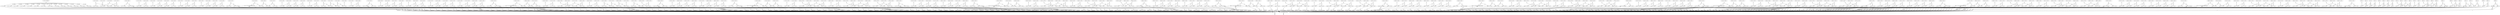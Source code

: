 digraph model {
	0 [ label = "0: {(c < 20), init}" ];
	1 [ label = "1: {(c < 20)}" ];
	2 [ label = "2: {(c < 20)}" ];
	3 [ label = "3: {(c < 20)}" ];
	4 [ label = "4: {(c < 20)}" ];
	5 [ label = "5: {(c < 20)}" ];
	6 [ label = "6: {(c < 20)}" ];
	7 [ label = "7: {(c < 20)}" ];
	8 [ label = "8: {(c < 20)}" ];
	9 [ label = "9: {(c < 20)}" ];
	10 [ label = "10: {(c < 20)}" ];
	11 [ label = "11: {(c < 20)}" ];
	12 [ label = "12: {(c < 20)}" ];
	13 [ label = "13: {(c < 20)}" ];
	14 [ label = "14: {(c < 20)}" ];
	15 [ label = "15: {(c < 20)}" ];
	16 [ label = "16: {(c < 20)}" ];
	17 [ label = "17: {(c < 20)}" ];
	18 [ label = "18: {(c < 20)}" ];
	19 [ label = "19: {(c < 20)}" ];
	20 [ label = "20: {(c < 20)}" ];
	21 [ label = "21: {(c < 20)}" ];
	22 [ label = "22: {(c < 20)}" ];
	23 [ label = "23: {(c < 20)}" ];
	24 [ label = "24: {(c < 20)}" ];
	25 [ label = "25: {(c < 20)}" ];
	26 [ label = "26: {(c < 20)}" ];
	27 [ label = "27: {(c < 20)}" ];
	28 [ label = "28: {(c < 20)}" ];
	29 [ label = "29: {(c < 20)}" ];
	30 [ label = "30: {(c < 20)}" ];
	31 [ label = "31: {(c < 20)}" ];
	32 [ label = "32: {(c < 20)}" ];
	33 [ label = "33: {(c < 20), bad}" ];
	34 [ label = "34: {(c < 20)}" ];
	35 [ label = "35: {(c < 20)}" ];
	36 [ label = "36: {(c < 20)}" ];
	37 [ label = "37: {(c < 20)}" ];
	38 [ label = "38: {(c < 20)}" ];
	39 [ label = "39: {(c < 20)}" ];
	40 [ label = "40: {(c < 20)}" ];
	41 [ label = "41: {(c < 20)}" ];
	42 [ label = "42: {(c < 20)}" ];
	43 [ label = "43: {(c < 20)}" ];
	44 [ label = "44: {(c < 20)}" ];
	45 [ label = "45: {(c < 20)}" ];
	46 [ label = "46: {(c < 20)}" ];
	47 [ label = "47: {(c < 20)}" ];
	48 [ label = "48: {(c < 20)}" ];
	49 [ label = "49: {(c < 20)}" ];
	50 [ label = "50: {(c < 20)}" ];
	51 [ label = "51: {(c < 20)}" ];
	52 [ label = "52: {(c < 20)}" ];
	53 [ label = "53: {(c < 20)}" ];
	54 [ label = "54: {(c < 20)}" ];
	55 [ label = "55: {(c < 20)}" ];
	56 [ label = "56: {(c < 20)}" ];
	57 [ label = "57: {(c < 20)}" ];
	58 [ label = "58: {(c < 20)}" ];
	59 [ label = "59: {(c < 20)}" ];
	60 [ label = "60: {(c < 20), bad}" ];
	61 [ label = "61: {(c < 20)}" ];
	62 [ label = "62: {(c < 20)}" ];
	63 [ label = "63: {(c < 20)}" ];
	64 [ label = "64: {(c < 20)}" ];
	65 [ label = "65: {(c < 20)}" ];
	66 [ label = "66: {(c < 20)}" ];
	67 [ label = "67: {(c < 20)}" ];
	68 [ label = "68: {(c < 20)}" ];
	69 [ label = "69: {(c < 20)}" ];
	70 [ label = "70: {(c < 20), counterexample_target
goal}" ];
	71 [ label = "71: {(c < 20)}" ];
	72 [ label = "72: {(c < 20)}" ];
	73 [ label = "73: {(c < 20)}" ];
	74 [ label = "74: {(c < 20)}" ];
	75 [ label = "75: {(c < 20)}" ];
	76 [ label = "76: {(c < 20)}" ];
	77 [ label = "77: {(c < 20)}" ];
	78 [ label = "78: {(c < 20)}" ];
	79 [ label = "79: {(c < 20)}" ];
	80 [ label = "80: {(c < 20)}" ];
	81 [ label = "81: {(c < 20)}" ];
	82 [ label = "82: {(c < 20)}" ];
	83 [ label = "83: {(c < 20)}" ];
	84 [ label = "84: {(c < 20)}" ];
	85 [ label = "85: {(c < 20)}" ];
	86 [ label = "86: {(c < 20)}" ];
	87 [ label = "87: {(c < 20)}" ];
	88 [ label = "88: {(c < 20)}" ];
	89 [ label = "89: {(c < 20)}" ];
	90 [ label = "90: {(c < 20)}" ];
	91 [ label = "91: {(c < 20)}" ];
	92 [ label = "92: {(c < 20), bad}" ];
	93 [ label = "93: {(c < 20)}" ];
	94 [ label = "94: {(c < 20)}" ];
	95 [ label = "95: {(c < 20)}" ];
	96 [ label = "96: {(c < 20)}" ];
	97 [ label = "97: {(c < 20)}" ];
	98 [ label = "98: {(c < 20)}" ];
	99 [ label = "99: {(c < 20)}" ];
	100 [ label = "100: {(c < 20)}" ];
	101 [ label = "101: {(c < 20)}" ];
	102 [ label = "102: {(c < 20)}" ];
	103 [ label = "103: {(c < 20)}" ];
	104 [ label = "104: {(c < 20)}" ];
	105 [ label = "105: {(c < 20)}" ];
	106 [ label = "106: {(c < 20)}" ];
	107 [ label = "107: {(c < 20)}" ];
	108 [ label = "108: {(c < 20)}" ];
	109 [ label = "109: {(c < 20)}" ];
	110 [ label = "110: {(c < 20)}" ];
	111 [ label = "111: {(c < 20)}" ];
	112 [ label = "112: {(c < 20)}" ];
	113 [ label = "113: {(c < 20)}" ];
	114 [ label = "114: {(c < 20)}" ];
	115 [ label = "115: {(c < 20)}" ];
	116 [ label = "116: {(c < 20)}" ];
	117 [ label = "117: {(c < 20)}" ];
	118 [ label = "118: {(c < 20)}" ];
	119 [ label = "119: {(c < 20)}" ];
	120 [ label = "120: {(c < 20)}" ];
	121 [ label = "121: {(c < 20)}" ];
	122 [ label = "122: {(c < 20)}" ];
	123 [ label = "123: {(c < 20), bad}" ];
	124 [ label = "124: {(c < 20)}" ];
	125 [ label = "125: {(c < 20)}" ];
	126 [ label = "126: {(c < 20)}" ];
	127 [ label = "127: {(c < 20)}" ];
	128 [ label = "128: {(c < 20), counterexample_target
goal}" ];
	129 [ label = "129: {(c < 20)}" ];
	130 [ label = "130: {(c < 20)}" ];
	131 [ label = "131: {(c < 20)}" ];
	132 [ label = "132: {(c < 20)}" ];
	133 [ label = "133: {(c < 20)}" ];
	134 [ label = "134: {(c < 20)}" ];
	135 [ label = "135: {(c < 20)}" ];
	136 [ label = "136: {(c < 20)}" ];
	137 [ label = "137: {(c < 20)}" ];
	138 [ label = "138: {(c < 20)}" ];
	139 [ label = "139: {(c < 20)}" ];
	140 [ label = "140: {(c < 20)}" ];
	141 [ label = "141: {(c < 20)}" ];
	142 [ label = "142: {(c < 20)}" ];
	143 [ label = "143: {(c < 20)}" ];
	144 [ label = "144: {(c < 20)}" ];
	145 [ label = "145: {(c < 20)}" ];
	146 [ label = "146: {(c < 20)}" ];
	147 [ label = "147: {(c < 20)}" ];
	148 [ label = "148: {(c < 20)}" ];
	149 [ label = "149: {(c < 20)}" ];
	150 [ label = "150: {(c < 20)}" ];
	151 [ label = "151: {(c < 20)}" ];
	152 [ label = "152: {(c < 20)}" ];
	153 [ label = "153: {(c < 20)}" ];
	154 [ label = "154: {(c < 20), bad}" ];
	155 [ label = "155: {(c < 20)}" ];
	156 [ label = "156: {(c < 20)}" ];
	157 [ label = "157: {(c < 20)}" ];
	158 [ label = "158: {(c < 20)}" ];
	159 [ label = "159: {(c < 20)}" ];
	160 [ label = "160: {(c < 20)}" ];
	161 [ label = "161: {(c < 20)}" ];
	162 [ label = "162: {(c < 20)}" ];
	163 [ label = "163: {(c < 20)}" ];
	164 [ label = "164: {(c < 20)}" ];
	165 [ label = "165: {(c < 20)}" ];
	166 [ label = "166: {(c < 20)}" ];
	167 [ label = "167: {(c < 20)}" ];
	168 [ label = "168: {(c < 20)}" ];
	169 [ label = "169: {(c < 20)}" ];
	170 [ label = "170: {(c < 20)}" ];
	171 [ label = "171: {(c < 20)}" ];
	172 [ label = "172: {(c < 20)}" ];
	173 [ label = "173: {(c < 20)}" ];
	174 [ label = "174: {(c < 20)}" ];
	175 [ label = "175: {(c < 20)}" ];
	176 [ label = "176: {(c < 20)}" ];
	177 [ label = "177: {(c < 20)}" ];
	178 [ label = "178: {(c < 20)}" ];
	179 [ label = "179: {(c < 20)}" ];
	180 [ label = "180: {(c < 20)}" ];
	181 [ label = "181: {(c < 20)}" ];
	182 [ label = "182: {(c < 20)}" ];
	183 [ label = "183: {(c < 20)}" ];
	184 [ label = "184: {(c < 20), bad}" ];
	185 [ label = "185: {(c < 20)}" ];
	186 [ label = "186: {(c < 20)}" ];
	187 [ label = "187: {(c < 20)}" ];
	188 [ label = "188: {(c < 20)}" ];
	189 [ label = "189: {(c < 20)}" ];
	190 [ label = "190: {(c < 20)}" ];
	191 [ label = "191: {(c < 20), counterexample_target
goal}" ];
	192 [ label = "192: {(c < 20)}" ];
	193 [ label = "193: {(c < 20)}" ];
	194 [ label = "194: {(c < 20)}" ];
	195 [ label = "195: {(c < 20)}" ];
	196 [ label = "196: {(c < 20)}" ];
	197 [ label = "197: {(c < 20)}" ];
	198 [ label = "198: {(c < 20)}" ];
	199 [ label = "199: {(c < 20)}" ];
	200 [ label = "200: {(c < 20)}" ];
	201 [ label = "201: {(c < 20)}" ];
	202 [ label = "202: {(c < 20)}" ];
	203 [ label = "203: {(c < 20)}" ];
	204 [ label = "204: {(c < 20)}" ];
	205 [ label = "205: {(c < 20)}" ];
	206 [ label = "206: {(c < 20)}" ];
	207 [ label = "207: {(c < 20)}" ];
	208 [ label = "208: {(c < 20)}" ];
	209 [ label = "209: {(c < 20)}" ];
	210 [ label = "210: {(c < 20)}" ];
	211 [ label = "211: {(c < 20)}" ];
	212 [ label = "212: {(c < 20)}" ];
	213 [ label = "213: {(c < 20)}" ];
	214 [ label = "214: {(c < 20), bad}" ];
	215 [ label = "215: {(c < 20)}" ];
	216 [ label = "216: {(c < 20)}" ];
	217 [ label = "217: {(c < 20)}" ];
	218 [ label = "218: {(c < 20)}" ];
	219 [ label = "219: {(c < 20)}" ];
	220 [ label = "220: {(c < 20)}" ];
	221 [ label = "221: {(c < 20)}" ];
	222 [ label = "222: {(c < 20)}" ];
	223 [ label = "223: {(c < 20)}" ];
	224 [ label = "224: {(c < 20)}" ];
	225 [ label = "225: {(c < 20)}" ];
	226 [ label = "226: {(c < 20)}" ];
	227 [ label = "227: {(c < 20)}" ];
	228 [ label = "228: {(c < 20)}" ];
	229 [ label = "229: {(c < 20)}" ];
	230 [ label = "230: {(c < 20)}" ];
	231 [ label = "231: {(c < 20)}" ];
	232 [ label = "232: {(c < 20)}" ];
	233 [ label = "233: {(c < 20)}" ];
	234 [ label = "234: {(c < 20)}" ];
	235 [ label = "235: {(c < 20)}" ];
	236 [ label = "236: {(c < 20)}" ];
	237 [ label = "237: {(c < 20)}" ];
	238 [ label = "238: {(c < 20)}" ];
	239 [ label = "239: {(c < 20)}" ];
	240 [ label = "240: {(c < 20)}" ];
	241 [ label = "241: {(c < 20)}" ];
	242 [ label = "242: {(c < 20)}" ];
	243 [ label = "243: {(c < 20), bad}" ];
	244 [ label = "244: {(c < 20)}" ];
	245 [ label = "245: {(c < 20)}" ];
	246 [ label = "246: {(c < 20)}" ];
	247 [ label = "247: {(c < 20)}" ];
	248 [ label = "248: {(c < 20)}" ];
	249 [ label = "249: {(c < 20)}" ];
	250 [ label = "250: {(c < 20), counterexample_target
goal}" ];
	251 [ label = "251: {(c < 20)}" ];
	252 [ label = "252: {(c < 20)}" ];
	253 [ label = "253: {(c < 20)}" ];
	254 [ label = "254: {(c < 20)}" ];
	255 [ label = "255: {(c < 20)}" ];
	256 [ label = "256: {(c < 20)}" ];
	257 [ label = "257: {(c < 20)}" ];
	258 [ label = "258: {(c < 20)}" ];
	259 [ label = "259: {(c < 20)}" ];
	260 [ label = "260: {(c < 20)}" ];
	261 [ label = "261: {(c < 20)}" ];
	262 [ label = "262: {(c < 20)}" ];
	263 [ label = "263: {(c < 20)}" ];
	264 [ label = "264: {(c < 20)}" ];
	265 [ label = "265: {(c < 20)}" ];
	266 [ label = "266: {(c < 20)}" ];
	267 [ label = "267: {(c < 20)}" ];
	268 [ label = "268: {(c < 20)}" ];
	269 [ label = "269: {(c < 20)}" ];
	270 [ label = "270: {(c < 20)}" ];
	271 [ label = "271: {(c < 20)}" ];
	272 [ label = "272: {(c < 20)}" ];
	273 [ label = "273: {(c < 20), bad}" ];
	274 [ label = "274: {(c < 20)}" ];
	275 [ label = "275: {(c < 20)}" ];
	276 [ label = "276: {(c < 20)}" ];
	277 [ label = "277: {(c < 20)}" ];
	278 [ label = "278: {(c < 20)}" ];
	279 [ label = "279: {(c < 20)}" ];
	280 [ label = "280: {(c < 20)}" ];
	281 [ label = "281: {(c < 20)}" ];
	282 [ label = "282: {(c < 20)}" ];
	283 [ label = "283: {(c < 20)}" ];
	284 [ label = "284: {(c < 20)}" ];
	285 [ label = "285: {(c < 20)}" ];
	286 [ label = "286: {(c < 20)}" ];
	287 [ label = "287: {(c < 20)}" ];
	288 [ label = "288: {(c < 20)}" ];
	289 [ label = "289: {(c < 20)}" ];
	290 [ label = "290: {(c < 20)}" ];
	291 [ label = "291: {(c < 20)}" ];
	292 [ label = "292: {(c < 20)}" ];
	293 [ label = "293: {(c < 20)}" ];
	294 [ label = "294: {(c < 20)}" ];
	295 [ label = "295: {(c < 20)}" ];
	296 [ label = "296: {(c < 20)}" ];
	297 [ label = "297: {(c < 20)}" ];
	298 [ label = "298: {(c < 20)}" ];
	299 [ label = "299: {(c < 20)}" ];
	300 [ label = "300: {(c < 20)}" ];
	301 [ label = "301: {(c < 20)}" ];
	302 [ label = "302: {(c < 20), bad}" ];
	303 [ label = "303: {(c < 20)}" ];
	304 [ label = "304: {(c < 20)}" ];
	305 [ label = "305: {(c < 20)}" ];
	306 [ label = "306: {(c < 20)}" ];
	307 [ label = "307: {(c < 20)}" ];
	308 [ label = "308: {(c < 20)}" ];
	309 [ label = "309: {(c < 20), counterexample_target
goal}" ];
	310 [ label = "310: {(c < 20)}" ];
	311 [ label = "311: {(c < 20)}" ];
	312 [ label = "312: {(c < 20)}" ];
	313 [ label = "313: {(c < 20)}" ];
	314 [ label = "314: {(c < 20)}" ];
	315 [ label = "315: {(c < 20)}" ];
	316 [ label = "316: {(c < 20)}" ];
	317 [ label = "317: {(c < 20)}" ];
	318 [ label = "318: {(c < 20)}" ];
	319 [ label = "319: {(c < 20)}" ];
	320 [ label = "320: {(c < 20)}" ];
	321 [ label = "321: {(c < 20)}" ];
	322 [ label = "322: {(c < 20)}" ];
	323 [ label = "323: {(c < 20)}" ];
	324 [ label = "324: {(c < 20)}" ];
	325 [ label = "325: {(c < 20)}" ];
	326 [ label = "326: {(c < 20)}" ];
	327 [ label = "327: {(c < 20)}" ];
	328 [ label = "328: {(c < 20)}" ];
	329 [ label = "329: {(c < 20)}" ];
	330 [ label = "330: {(c < 20)}" ];
	331 [ label = "331: {(c < 20)}" ];
	332 [ label = "332: {(c < 20), bad}" ];
	333 [ label = "333: {(c < 20)}" ];
	334 [ label = "334: {(c < 20)}" ];
	335 [ label = "335: {(c < 20)}" ];
	336 [ label = "336: {(c < 20)}" ];
	337 [ label = "337: {(c < 20)}" ];
	338 [ label = "338: {(c < 20)}" ];
	339 [ label = "339: {(c < 20)}" ];
	340 [ label = "340: {(c < 20)}" ];
	341 [ label = "341: {(c < 20)}" ];
	342 [ label = "342: {(c < 20)}" ];
	343 [ label = "343: {(c < 20)}" ];
	344 [ label = "344: {(c < 20)}" ];
	345 [ label = "345: {(c < 20)}" ];
	346 [ label = "346: {(c < 20)}" ];
	347 [ label = "347: {(c < 20)}" ];
	348 [ label = "348: {(c < 20)}" ];
	349 [ label = "349: {(c < 20)}" ];
	350 [ label = "350: {(c < 20)}" ];
	351 [ label = "351: {(c < 20)}" ];
	352 [ label = "352: {(c < 20)}" ];
	353 [ label = "353: {(c < 20)}" ];
	354 [ label = "354: {(c < 20)}" ];
	355 [ label = "355: {(c < 20)}" ];
	356 [ label = "356: {(c < 20)}" ];
	357 [ label = "357: {(c < 20)}" ];
	358 [ label = "358: {(c < 20)}" ];
	359 [ label = "359: {(c < 20)}" ];
	360 [ label = "360: {(c < 20)}" ];
	361 [ label = "361: {(c < 20), bad}" ];
	362 [ label = "362: {(c < 20)}" ];
	363 [ label = "363: {(c < 20)}" ];
	364 [ label = "364: {(c < 20)}" ];
	365 [ label = "365: {(c < 20)}" ];
	366 [ label = "366: {(c < 20)}" ];
	367 [ label = "367: {(c < 20)}" ];
	368 [ label = "368: {(c < 20), counterexample_target
goal}" ];
	369 [ label = "369: {(c < 20)}" ];
	370 [ label = "370: {(c < 20)}" ];
	371 [ label = "371: {(c < 20)}" ];
	372 [ label = "372: {(c < 20)}" ];
	373 [ label = "373: {(c < 20)}" ];
	374 [ label = "374: {(c < 20)}" ];
	375 [ label = "375: {(c < 20)}" ];
	376 [ label = "376: {(c < 20)}" ];
	377 [ label = "377: {(c < 20)}" ];
	378 [ label = "378: {(c < 20)}" ];
	379 [ label = "379: {(c < 20)}" ];
	380 [ label = "380: {(c < 20)}" ];
	381 [ label = "381: {(c < 20)}" ];
	382 [ label = "382: {(c < 20)}" ];
	383 [ label = "383: {(c < 20)}" ];
	384 [ label = "384: {(c < 20)}" ];
	385 [ label = "385: {(c < 20)}" ];
	386 [ label = "386: {(c < 20)}" ];
	387 [ label = "387: {(c < 20)}" ];
	388 [ label = "388: {(c < 20)}" ];
	389 [ label = "389: {(c < 20)}" ];
	390 [ label = "390: {(c < 20)}" ];
	391 [ label = "391: {(c < 20), bad}" ];
	392 [ label = "392: {(c < 20)}" ];
	393 [ label = "393: {(c < 20)}" ];
	394 [ label = "394: {(c < 20)}" ];
	395 [ label = "395: {(c < 20)}" ];
	396 [ label = "396: {(c < 20)}" ];
	397 [ label = "397: {(c < 20)}" ];
	398 [ label = "398: {(c < 20)}" ];
	399 [ label = "399: {(c < 20)}" ];
	400 [ label = "400: {(c < 20)}" ];
	401 [ label = "401: {(c < 20)}" ];
	402 [ label = "402: {(c < 20)}" ];
	403 [ label = "403: {(c < 20)}" ];
	404 [ label = "404: {(c < 20)}" ];
	405 [ label = "405: {(c < 20)}" ];
	406 [ label = "406: {(c < 20)}" ];
	407 [ label = "407: {(c < 20)}" ];
	408 [ label = "408: {(c < 20)}" ];
	409 [ label = "409: {(c < 20)}" ];
	410 [ label = "410: {(c < 20)}" ];
	411 [ label = "411: {(c < 20)}" ];
	412 [ label = "412: {(c < 20)}" ];
	413 [ label = "413: {(c < 20)}" ];
	414 [ label = "414: {(c < 20)}" ];
	415 [ label = "415: {(c < 20)}" ];
	416 [ label = "416: {(c < 20)}" ];
	417 [ label = "417: {(c < 20)}" ];
	418 [ label = "418: {(c < 20)}" ];
	419 [ label = "419: {(c < 20)}" ];
	420 [ label = "420: {(c < 20), bad}" ];
	421 [ label = "421: {(c < 20)}" ];
	422 [ label = "422: {(c < 20)}" ];
	423 [ label = "423: {(c < 20)}" ];
	424 [ label = "424: {(c < 20)}" ];
	425 [ label = "425: {(c < 20)}" ];
	426 [ label = "426: {(c < 20)}" ];
	427 [ label = "427: {(c < 20), counterexample_target
goal}" ];
	428 [ label = "428: {(c < 20)}" ];
	429 [ label = "429: {(c < 20)}" ];
	430 [ label = "430: {(c < 20)}" ];
	431 [ label = "431: {(c < 20)}" ];
	432 [ label = "432: {(c < 20)}" ];
	433 [ label = "433: {(c < 20)}" ];
	434 [ label = "434: {(c < 20)}" ];
	435 [ label = "435: {(c < 20)}" ];
	436 [ label = "436: {(c < 20)}" ];
	437 [ label = "437: {(c < 20)}" ];
	438 [ label = "438: {(c < 20)}" ];
	439 [ label = "439: {(c < 20)}" ];
	440 [ label = "440: {(c < 20)}" ];
	441 [ label = "441: {(c < 20)}" ];
	442 [ label = "442: {(c < 20)}" ];
	443 [ label = "443: {(c < 20)}" ];
	444 [ label = "444: {(c < 20)}" ];
	445 [ label = "445: {(c < 20)}" ];
	446 [ label = "446: {(c < 20)}" ];
	447 [ label = "447: {(c < 20)}" ];
	448 [ label = "448: {(c < 20)}" ];
	449 [ label = "449: {(c < 20)}" ];
	450 [ label = "450: {(c < 20), bad}" ];
	451 [ label = "451: {(c < 20)}" ];
	452 [ label = "452: {(c < 20)}" ];
	453 [ label = "453: {(c < 20)}" ];
	454 [ label = "454: {(c < 20)}" ];
	455 [ label = "455: {(c < 20)}" ];
	456 [ label = "456: {(c < 20)}" ];
	457 [ label = "457: {(c < 20)}" ];
	458 [ label = "458: {(c < 20)}" ];
	459 [ label = "459: {(c < 20)}" ];
	460 [ label = "460: {(c < 20)}" ];
	461 [ label = "461: {(c < 20)}" ];
	462 [ label = "462: {(c < 20)}" ];
	463 [ label = "463: {(c < 20)}" ];
	464 [ label = "464: {(c < 20)}" ];
	465 [ label = "465: {(c < 20)}" ];
	466 [ label = "466: {(c < 20)}" ];
	467 [ label = "467: {(c < 20)}" ];
	468 [ label = "468: {(c < 20)}" ];
	469 [ label = "469: {(c < 20)}" ];
	470 [ label = "470: {(c < 20)}" ];
	471 [ label = "471: {(c < 20)}" ];
	472 [ label = "472: {(c < 20)}" ];
	473 [ label = "473: {(c < 20)}" ];
	474 [ label = "474: {(c < 20)}" ];
	475 [ label = "475: {(c < 20)}" ];
	476 [ label = "476: {(c < 20)}" ];
	477 [ label = "477: {(c < 20)}" ];
	478 [ label = "478: {(c < 20)}" ];
	479 [ label = "479: {(c < 20), bad}" ];
	480 [ label = "480: {(c < 20)}" ];
	481 [ label = "481: {(c < 20)}" ];
	482 [ label = "482: {(c < 20)}" ];
	483 [ label = "483: {(c < 20)}" ];
	484 [ label = "484: {(c < 20)}" ];
	485 [ label = "485: {(c < 20)}" ];
	486 [ label = "486: {(c < 20), counterexample_target
goal}" ];
	487 [ label = "487: {(c < 20)}" ];
	488 [ label = "488: {(c < 20)}" ];
	489 [ label = "489: {(c < 20)}" ];
	490 [ label = "490: {(c < 20)}" ];
	491 [ label = "491: {(c < 20)}" ];
	492 [ label = "492: {(c < 20)}" ];
	493 [ label = "493: {(c < 20)}" ];
	494 [ label = "494: {(c < 20)}" ];
	495 [ label = "495: {(c < 20)}" ];
	496 [ label = "496: {(c < 20)}" ];
	497 [ label = "497: {(c < 20)}" ];
	498 [ label = "498: {(c < 20)}" ];
	499 [ label = "499: {(c < 20)}" ];
	500 [ label = "500: {(c < 20)}" ];
	501 [ label = "501: {(c < 20)}" ];
	502 [ label = "502: {(c < 20)}" ];
	503 [ label = "503: {(c < 20)}" ];
	504 [ label = "504: {(c < 20)}" ];
	505 [ label = "505: {(c < 20)}" ];
	506 [ label = "506: {(c < 20)}" ];
	507 [ label = "507: {(c < 20)}" ];
	508 [ label = "508: {(c < 20)}" ];
	509 [ label = "509: {(c < 20), bad}" ];
	510 [ label = "510: {(c < 20)}" ];
	511 [ label = "511: {(c < 20)}" ];
	512 [ label = "512: {(c < 20)}" ];
	513 [ label = "513: {(c < 20)}" ];
	514 [ label = "514: {(c < 20)}" ];
	515 [ label = "515: {(c < 20)}" ];
	516 [ label = "516: {(c < 20)}" ];
	517 [ label = "517: {(c < 20)}" ];
	518 [ label = "518: {(c < 20)}" ];
	519 [ label = "519: {(c < 20)}" ];
	520 [ label = "520: {(c < 20)}" ];
	521 [ label = "521: {(c < 20)}" ];
	522 [ label = "522: {(c < 20)}" ];
	523 [ label = "523: {(c < 20)}" ];
	524 [ label = "524: {(c < 20)}" ];
	525 [ label = "525: {(c < 20)}" ];
	526 [ label = "526: {(c < 20)}" ];
	527 [ label = "527: {(c < 20)}" ];
	528 [ label = "528: {(c < 20)}" ];
	529 [ label = "529: {(c < 20)}" ];
	530 [ label = "530: {(c < 20)}" ];
	531 [ label = "531: {(c < 20)}" ];
	532 [ label = "532: {(c < 20)}" ];
	533 [ label = "533: {(c < 20)}" ];
	534 [ label = "534: {(c < 20)}" ];
	535 [ label = "535: {(c < 20)}" ];
	536 [ label = "536: {(c < 20)}" ];
	537 [ label = "537: {(c < 20)}" ];
	538 [ label = "538: {(c < 20), bad}" ];
	539 [ label = "539: {(c < 20)}" ];
	540 [ label = "540: {(c < 20)}" ];
	541 [ label = "541: {(c < 20)}" ];
	542 [ label = "542: {(c < 20)}" ];
	543 [ label = "543: {(c < 20)}" ];
	544 [ label = "544: {(c < 20)}" ];
	545 [ label = "545: {(c < 20), counterexample_target
goal}" ];
	546 [ label = "546: {(c < 20)}" ];
	547 [ label = "547: {(c < 20)}" ];
	548 [ label = "548: {(c < 20)}" ];
	549 [ label = "549: {(c < 20)}" ];
	550 [ label = "550: {(c < 20)}" ];
	551 [ label = "551: {(c < 20)}" ];
	552 [ label = "552: {(c < 20)}" ];
	553 [ label = "553: {(c < 20)}" ];
	554 [ label = "554: {(c < 20)}" ];
	555 [ label = "555: {(c < 20)}" ];
	556 [ label = "556: {(c < 20)}" ];
	557 [ label = "557: {(c < 20)}" ];
	558 [ label = "558: {(c < 20)}" ];
	559 [ label = "559: {(c < 20)}" ];
	560 [ label = "560: {(c < 20)}" ];
	561 [ label = "561: {(c < 20)}" ];
	562 [ label = "562: {(c < 20)}" ];
	563 [ label = "563: {(c < 20)}" ];
	564 [ label = "564: {(c < 20)}" ];
	565 [ label = "565: {(c < 20)}" ];
	566 [ label = "566: {(c < 20)}" ];
	567 [ label = "567: {(c < 20)}" ];
	568 [ label = "568: {(c < 20), bad}" ];
	569 [ label = "569: {(c < 20)}" ];
	570 [ label = "570: {(c < 20)}" ];
	571 [ label = "571: {(c < 20)}" ];
	572 [ label = "572: {(c < 20)}" ];
	573 [ label = "573: {(c < 20)}" ];
	574 [ label = "574: {(c < 20)}" ];
	575 [ label = "575: {}" ];
	576 [ label = "576: {}" ];
	577 [ label = "577: {}" ];
	578 [ label = "578: {}" ];
	579 [ label = "579: {}" ];
	580 [ label = "580: {}" ];
	581 [ label = "581: {}" ];
	582 [ label = "582: {}" ];
	583 [ label = "583: {}" ];
	584 [ label = "584: {}" ];
	585 [ label = "585: {}" ];
	586 [ label = "586: {}" ];
	587 [ label = "587: {}" ];
	588 [ label = "588: {}" ];
	589 [ label = "589: {}" ];
	590 [ label = "590: {}" ];
	591 [ label = "591: {}" ];
	592 [ label = "592: {}" ];
	593 [ label = "593: {}" ];
	594 [ label = "594: {}" ];
	595 [ label = "595: {}" ];
	596 [ label = "596: {}" ];
	597 [ label = "597: {}" ];
	598 [ label = "598: {}" ];
	599 [ label = "599: {}" ];
	600 [ label = "600: {}" ];
	601 [ label = "601: {}" ];
	602 [ label = "602: {}" ];
	603 [ label = "603: {}" ];
	604 [ label = "604: {}" ];
	605 [ label = "605: {}" ];
	606 [ label = "606: {}" ];
	607 [ label = "607: {}" ];
	608 [ label = "608: {}" ];
	609 [ label = "609: {}" ];
	610 [ label = "610: {}" ];
	611 [ label = "611: {}" ];
	612 [ label = "612: {}" ];
	613 [ label = "613: {}" ];
	614 [ label = "614: {}" ];
	615 [ label = "615: {}" ];
	616 [ label = "616: {}" ];
	617 [ label = "617: {}" ];
	618 [ label = "618: {}" ];
	619 [ label = "619: {bad}" ];
	620 [ label = "620: {bad}" ];
	621 [ label = "621: {}" ];
	622 [ label = "622: {}" ];
	623 [ label = "623: {}" ];
	624 [ label = "624: {}" ];
	625 [ label = "625: {}" ];
	626 [ label = "626: {}" ];
	627 [ label = "627: {}" ];
	628 [ label = "628: {}" ];
	629 [ label = "629: {}" ];
	630 [ label = "630: {}" ];
	631 [ label = "631: {}" ];
	632 [ label = "632: {}" ];
	633 [ label = "633: {goal}" ];
	634 [ label = "634: {}" ];
	635 [ label = "635: {counterexample_target}" ];
	"0c0" [shape = "point"];
	0 -> "0c0";
	"0c0" -> 1 [ label= "0.0714286" ];
	"0c0" -> 2 [ label= "0.0714286" ];
	"0c0" -> 3 [ label= "0.0714286" ];
	"0c0" -> 4 [ label= "0.0714286" ];
	"0c0" -> 5 [ label= "0.0714286" ];
	"0c0" -> 6 [ label= "0.0714286" ];
	"0c0" -> 7 [ label= "0.0714286" ];
	"0c0" -> 8 [ label= "0.0714286" ];
	"0c0" -> 9 [ label= "0.0714286" ];
	"0c0" -> 10 [ label= "0.0714286" ];
	"0c0" -> 11 [ label= "0.0714286" ];
	"0c0" -> 12 [ label= "0.0714286" ];
	"0c0" -> 13 [ label= "0.0714286" ];
	"0c0" -> 14 [ label= "0.0714286" ];
	"1c0" [shape = "point"];
	1 -> "1c0";
	"1c0" -> 634 [ label= "1.33227e-15" ];
	"1c0" -> 635 [ label= "1" ];
	"2c0" [shape = "point"];
	2 -> "2c0";
	"2c0" -> 634 [ label= "7.19425e-14" ];
	"2c0" -> 635 [ label= "1" ];
	"3c0" [shape = "point"];
	3 -> "3c0";
	"3c0" -> 634 [ label= "2.61491e-12" ];
	"3c0" -> 635 [ label= "1" ];
	"4c0" [shape = "point"];
	4 -> "4c0";
	"4c0" -> 634 [ label= "7.12771e-11" ];
	"4c0" -> 635 [ label= "1" ];
	"5c0" [shape = "point"];
	5 -> "5c0";
	"5c0" -> 634 [ label= "0" ];
	"5c0" -> 635 [ label= "1" ];
	"6c0" [shape = "point"];
	6 -> "6c0";
	"6c0" -> 634 [ label= "7.19425e-14" ];
	"6c0" -> 635 [ label= "1" ];
	"7c0" [shape = "point"];
	7 -> "7c0";
	"7c0" -> 634 [ label= "2.61491e-12" ];
	"7c0" -> 635 [ label= "1" ];
	"8c0" [shape = "point"];
	8 -> "8c0";
	"8c0" -> 634 [ label= "0" ];
	"8c0" -> 635 [ label= "1" ];
	"9c0" [shape = "point"];
	9 -> "9c0";
	"9c0" -> 634 [ label= "0" ];
	"9c0" -> 635 [ label= "1" ];
	"10c0" [shape = "point"];
	10 -> "10c0";
	"10c0" -> 634 [ label= "1.33227e-15" ];
	"10c0" -> 635 [ label= "1" ];
	"11c0" [shape = "point"];
	11 -> "11c0";
	"11c0" -> 634 [ label= "7.19425e-14" ];
	"11c0" -> 635 [ label= "1" ];
	"12c0" [shape = "point"];
	12 -> "12c0";
	"12c0" -> 634 [ label= "0" ];
	"12c0" -> 635 [ label= "1" ];
	"13c0" [shape = "point"];
	13 -> "13c0";
	"13c0" -> 634 [ label= "0" ];
	"13c0" -> 635 [ label= "1" ];
	"14c0" [shape = "point"];
	14 -> "14c0";
	"14c0" -> 634 [ label= "1.33227e-15" ];
	"14c0" -> 635 [ label= "1" ];
	"15c0" [shape = "point"];
	15 -> "15c0";
	"15c0" -> 29 [ label= "0.9" ];
	"15c0" -> 30 [ label= "0.1" ];
	"16c0" [shape = "point"];
	16 -> "16c0";
	"16c0" -> 29 [ label= "0.1" ];
	"16c0" -> 32 [ label= "0.9" ];
	"17c0" [shape = "point"];
	17 -> "17c0";
	"17c0" -> 32 [ label= "0.1" ];
	"17c0" -> 34 [ label= "0.9" ];
	"18c0" [shape = "point"];
	18 -> "18c0";
	"18c0" -> 34 [ label= "1" ];
	"19c0" [shape = "point"];
	19 -> "19c0";
	"19c0" -> 31 [ label= "0.1" ];
	"19c0" -> 33 [ label= "0.9" ];
	"20c0" [shape = "point"];
	20 -> "20c0";
	"20c0" -> 35 [ label= "0.1" ];
	"20c0" -> 36 [ label= "0.9" ];
	"21c0" [shape = "point"];
	21 -> "21c0";
	"21c0" -> 36 [ label= "1" ];
	"22c0" [shape = "point"];
	22 -> "22c0";
	"22c0" -> 37 [ label= "0.1" ];
	"22c0" -> 40 [ label= "0.9" ];
	"23c0" [shape = "point"];
	23 -> "23c0";
	"23c0" -> 38 [ label= "0.9" ];
	"23c0" -> 40 [ label= "0.1" ];
	"24c0" [shape = "point"];
	24 -> "24c0";
	"24c0" -> 38 [ label= "0.1" ];
	"24c0" -> 39 [ label= "0.9" ];
	"25c0" [shape = "point"];
	25 -> "25c0";
	"25c0" -> 39 [ label= "1" ];
	"26c0" [shape = "point"];
	26 -> "26c0";
	"26c0" -> 41 [ label= "0.1" ];
	"26c0" -> 42 [ label= "0.9" ];
	"27c0" [shape = "point"];
	27 -> "27c0";
	"27c0" -> 42 [ label= "0.1" ];
	"27c0" -> 43 [ label= "0.9" ];
	"28c0" [shape = "point"];
	28 -> "28c0";
	"28c0" -> 43 [ label= "1" ];
	"29c0" [shape = "point"];
	29 -> "29c0";
	"29c0" -> 634 [ label= "6.07292e-13" ];
	"29c0" -> 635 [ label= "1" ];
	"30c0" [shape = "point"];
	30 -> "30c0";
	"30c0" -> 634 [ label= "1.25455e-14" ];
	"30c0" -> 635 [ label= "1" ];
	"31c0" [shape = "point"];
	31 -> "31c0";
	"31c0" -> 634 [ label= "1.11022e-16" ];
	"31c0" -> 635 [ label= "1" ];
	"32c0" [shape = "point"];
	32 -> "32c0";
	"32c0" -> 634 [ label= "2.0684e-11" ];
	"32c0" -> 635 [ label= "1" ];
	"33c0" [shape = "point"];
	33 -> "33c0";
	"33c0" -> 33 [ label= "1" ];
	"34c0" [shape = "point"];
	34 -> "34c0";
	"34c0" -> 634 [ label= "5.26616e-10" ];
	"34c0" -> 635 [ label= "1" ];
	"35c0" [shape = "point"];
	35 -> "35c0";
	"35c0" -> 634 [ label= "6.07292e-13" ];
	"35c0" -> 635 [ label= "1" ];
	"36c0" [shape = "point"];
	36 -> "36c0";
	"36c0" -> 634 [ label= "2.06839e-11" ];
	"36c0" -> 635 [ label= "1" ];
	"37c0" [shape = "point"];
	37 -> "37c0";
	"37c0" -> 634 [ label= "0" ];
	"37c0" -> 635 [ label= "1" ];
	"38c0" [shape = "point"];
	38 -> "38c0";
	"38c0" -> 634 [ label= "1.25455e-14" ];
	"38c0" -> 635 [ label= "1" ];
	"39c0" [shape = "point"];
	39 -> "39c0";
	"39c0" -> 634 [ label= "6.07292e-13" ];
	"39c0" -> 635 [ label= "1" ];
	"40c0" [shape = "point"];
	40 -> "40c0";
	"40c0" -> 634 [ label= "1.11022e-16" ];
	"40c0" -> 635 [ label= "1" ];
	"41c0" [shape = "point"];
	41 -> "41c0";
	"41c0" -> 634 [ label= "0" ];
	"41c0" -> 635 [ label= "1" ];
	"42c0" [shape = "point"];
	42 -> "42c0";
	"42c0" -> 634 [ label= "1.11022e-16" ];
	"42c0" -> 635 [ label= "1" ];
	"43c0" [shape = "point"];
	43 -> "43c0";
	"43c0" -> 634 [ label= "1.25455e-14" ];
	"43c0" -> 635 [ label= "1" ];
	"44c0" [shape = "point"];
	44 -> "44c0";
	"44c0" -> 59 [ label= "0.1" ];
	"44c0" -> 60 [ label= "0.9" ];
	"45c0" [shape = "point"];
	45 -> "45c0";
	"45c0" -> 61 [ label= "0.1" ];
	"45c0" -> 62 [ label= "0.9" ];
	"46c0" [shape = "point"];
	46 -> "46c0";
	"46c0" -> 62 [ label= "0.1" ];
	"46c0" -> 63 [ label= "0.9" ];
	"47c0" [shape = "point"];
	47 -> "47c0";
	"47c0" -> 58 [ label= "0.1" ];
	"47c0" -> 65 [ label= "0.9" ];
	"48c0" [shape = "point"];
	48 -> "48c0";
	"48c0" -> 64 [ label= "0.1" ];
	"48c0" -> 66 [ label= "0.9" ];
	"49c0" [shape = "point"];
	49 -> "49c0";
	"49c0" -> 65 [ label= "0.1" ];
	"49c0" -> 67 [ label= "0.9" ];
	"50c0" [shape = "point"];
	50 -> "50c0";
	"50c0" -> 66 [ label= "0.1" ];
	"50c0" -> 68 [ label= "0.9" ];
	"51c0" [shape = "point"];
	51 -> "51c0";
	"51c0" -> 63 [ label= "0.1" ];
	"51c0" -> 70 [ label= "0.9" ];
	"52c0" [shape = "point"];
	52 -> "52c0";
	"52c0" -> 67 [ label= "0.1" ];
	"52c0" -> 71 [ label= "0.9" ];
	"53c0" [shape = "point"];
	53 -> "53c0";
	"53c0" -> 68 [ label= "0.1" ];
	"53c0" -> 72 [ label= "0.9" ];
	"54c0" [shape = "point"];
	54 -> "54c0";
	"54c0" -> 69 [ label= "0.1" ];
	"54c0" -> 73 [ label= "0.9" ];
	"55c0" [shape = "point"];
	55 -> "55c0";
	"55c0" -> 73 [ label= "1" ];
	"56c0" [shape = "point"];
	56 -> "56c0";
	"56c0" -> 71 [ label= "1" ];
	"57c0" [shape = "point"];
	57 -> "57c0";
	"57c0" -> 72 [ label= "1" ];
	"58c0" [shape = "point"];
	58 -> "58c0";
	"58c0" -> 634 [ label= "1.6122e-10" ];
	"58c0" -> 635 [ label= "1" ];
	"59c0" [shape = "point"];
	59 -> "59c0";
	"59c0" -> 634 [ label= "5.06883e-12" ];
	"59c0" -> 635 [ label= "1" ];
	"60c0" [shape = "point"];
	60 -> "60c0";
	"60c0" -> 60 [ label= "1" ];
	"61c0" [shape = "point"];
	61 -> "61c0";
	"61c0" -> 634 [ label= "1.11577e-13" ];
	"61c0" -> 635 [ label= "1" ];
	"62c0" [shape = "point"];
	62 -> "62c0";
	"62c0" -> 634 [ label= "1.55431e-15" ];
	"62c0" -> 635 [ label= "1" ];
	"63c0" [shape = "point"];
	63 -> "63c0";
	"63c0" -> 634 [ label= "0" ];
	"63c0" -> 635 [ label= "1" ];
	"64c0" [shape = "point"];
	64 -> "64c0";
	"64c0" -> 634 [ label= "3.81517e-09" ];
	"64c0" -> 635 [ label= "1" ];
	"65c0" [shape = "point"];
	65 -> "65c0";
	"65c0" -> 634 [ label= "5.06883e-12" ];
	"65c0" -> 635 [ label= "1" ];
	"66c0" [shape = "point"];
	66 -> "66c0";
	"66c0" -> 634 [ label= "1.6122e-10" ];
	"66c0" -> 635 [ label= "1" ];
	"67c0" [shape = "point"];
	67 -> "67c0";
	"67c0" -> 634 [ label= "1.11577e-13" ];
	"67c0" -> 635 [ label= "1" ];
	"68c0" [shape = "point"];
	68 -> "68c0";
	"68c0" -> 634 [ label= "5.06883e-12" ];
	"68c0" -> 635 [ label= "1" ];
	"69c0" [shape = "point"];
	69 -> "69c0";
	"69c0" -> 634 [ label= "1.55431e-15" ];
	"69c0" -> 635 [ label= "1" ];
	"70c0" [shape = "point"];
	70 -> "70c0";
	"70c0" -> 70 [ label= "1" ];
	"71c0" [shape = "point"];
	71 -> "71c0";
	"71c0" -> 634 [ label= "1.55431e-15" ];
	"71c0" -> 635 [ label= "1" ];
	"72c0" [shape = "point"];
	72 -> "72c0";
	"72c0" -> 634 [ label= "1.11577e-13" ];
	"72c0" -> 635 [ label= "1" ];
	"73c0" [shape = "point"];
	73 -> "73c0";
	"73c0" -> 634 [ label= "0" ];
	"73c0" -> 635 [ label= "1" ];
	"74c0" [shape = "point"];
	74 -> "74c0";
	"74c0" -> 88 [ label= "0.9" ];
	"74c0" -> 89 [ label= "0.1" ];
	"75c0" [shape = "point"];
	75 -> "75c0";
	"75c0" -> 89 [ label= "0.9" ];
	"75c0" -> 91 [ label= "0.1" ];
	"76c0" [shape = "point"];
	76 -> "76c0";
	"76c0" -> 91 [ label= "0.9" ];
	"76c0" -> 93 [ label= "0.1" ];
	"77c0" [shape = "point"];
	77 -> "77c0";
	"77c0" -> 92 [ label= "0.9" ];
	"77c0" -> 94 [ label= "0.1" ];
	"78c0" [shape = "point"];
	78 -> "78c0";
	"78c0" -> 95 [ label= "0.1" ];
	"78c0" -> 96 [ label= "0.9" ];
	"79c0" [shape = "point"];
	79 -> "79c0";
	"79c0" -> 88 [ label= "1" ];
	"80c0" [shape = "point"];
	80 -> "80c0";
	"80c0" -> 90 [ label= "0.1" ];
	"80c0" -> 97 [ label= "0.9" ];
	"81c0" [shape = "point"];
	81 -> "81c0";
	"81c0" -> 97 [ label= "1" ];
	"82c0" [shape = "point"];
	82 -> "82c0";
	"82c0" -> 98 [ label= "0.1" ];
	"82c0" -> 99 [ label= "0.9" ];
	"83c0" [shape = "point"];
	83 -> "83c0";
	"83c0" -> 99 [ label= "1" ];
	"84c0" [shape = "point"];
	84 -> "84c0";
	"84c0" -> 96 [ label= "0.1" ];
	"84c0" -> 98 [ label= "0.9" ];
	"85c0" [shape = "point"];
	85 -> "85c0";
	"85c0" -> 100 [ label= "0.1" ];
	"85c0" -> 101 [ label= "0.9" ];
	"86c0" [shape = "point"];
	86 -> "86c0";
	"86c0" -> 101 [ label= "1" ];
	"87c0" [shape = "point"];
	87 -> "87c0";
	"87c0" -> 100 [ label= "0.9" ];
	"87c0" -> 102 [ label= "0.1" ];
	"88c0" [shape = "point"];
	88 -> "88c0";
	"88c0" -> 634 [ label= "2.70285e-08" ];
	"88c0" -> 635 [ label= "1" ];
	"89c0" [shape = "point"];
	89 -> "89c0";
	"89c0" -> 634 [ label= "1.23591e-09" ];
	"89c0" -> 635 [ label= "1" ];
	"90c0" [shape = "point"];
	90 -> "90c0";
	"90c0" -> 634 [ label= "4.18103e-11" ];
	"90c0" -> 635 [ label= "1" ];
	"91c0" [shape = "point"];
	91 -> "91c0";
	"91c0" -> 634 [ label= "4.18103e-11" ];
	"91c0" -> 635 [ label= "1" ];
	"92c0" [shape = "point"];
	92 -> "92c0";
	"92c0" -> 92 [ label= "1" ];
	"93c0" [shape = "point"];
	93 -> "93c0";
	"93c0" -> 634 [ label= "9.86433e-13" ];
	"93c0" -> 635 [ label= "1" ];
	"94c0" [shape = "point"];
	94 -> "94c0";
	"94c0" -> 634 [ label= "1.44329e-14" ];
	"94c0" -> 635 [ label= "1" ];
	"95c0" [shape = "point"];
	95 -> "95c0";
	"95c0" -> 634 [ label= "1.11022e-16" ];
	"95c0" -> 635 [ label= "1" ];
	"96c0" [shape = "point"];
	96 -> "96c0";
	"96c0" -> 634 [ label= "1.44329e-14" ];
	"96c0" -> 635 [ label= "1" ];
	"97c0" [shape = "point"];
	97 -> "97c0";
	"97c0" -> 634 [ label= "1.23591e-09" ];
	"97c0" -> 635 [ label= "1" ];
	"98c0" [shape = "point"];
	98 -> "98c0";
	"98c0" -> 634 [ label= "9.86433e-13" ];
	"98c0" -> 635 [ label= "1" ];
	"99c0" [shape = "point"];
	99 -> "99c0";
	"99c0" -> 634 [ label= "4.18103e-11" ];
	"99c0" -> 635 [ label= "1" ];
	"100c0" [shape = "point"];
	100 -> "100c0";
	"100c0" -> 634 [ label= "1.44329e-14" ];
	"100c0" -> 635 [ label= "1" ];
	"101c0" [shape = "point"];
	101 -> "101c0";
	"101c0" -> 634 [ label= "9.86544e-13" ];
	"101c0" -> 635 [ label= "1" ];
	"102c0" [shape = "point"];
	102 -> "102c0";
	"102c0" -> 634 [ label= "1.11022e-16" ];
	"102c0" -> 635 [ label= "1" ];
	"103c0" [shape = "point"];
	103 -> "103c0";
	"103c0" -> 117 [ label= "0.1" ];
	"103c0" -> 118 [ label= "0.9" ];
	"104c0" [shape = "point"];
	104 -> "104c0";
	"104c0" -> 119 [ label= "0.1" ];
	"104c0" -> 120 [ label= "0.9" ];
	"105c0" [shape = "point"];
	105 -> "105c0";
	"105c0" -> 120 [ label= "0.1" ];
	"105c0" -> 122 [ label= "0.9" ];
	"106c0" [shape = "point"];
	106 -> "106c0";
	"106c0" -> 121 [ label= "0.1" ];
	"106c0" -> 123 [ label= "0.9" ];
	"107c0" [shape = "point"];
	107 -> "107c0";
	"107c0" -> 124 [ label= "0.1" ];
	"107c0" -> 125 [ label= "0.9" ];
	"108c0" [shape = "point"];
	108 -> "108c0";
	"108c0" -> 125 [ label= "0.1" ];
	"108c0" -> 126 [ label= "0.9" ];
	"109c0" [shape = "point"];
	109 -> "109c0";
	"109c0" -> 126 [ label= "0.1" ];
	"109c0" -> 128 [ label= "0.9" ];
	"110c0" [shape = "point"];
	110 -> "110c0";
	"110c0" -> 127 [ label= "0.1" ];
	"110c0" -> 129 [ label= "0.9" ];
	"111c0" [shape = "point"];
	111 -> "111c0";
	"111c0" -> 118 [ label= "0.1" ];
	"111c0" -> 130 [ label= "0.9" ];
	"112c0" [shape = "point"];
	112 -> "112c0";
	"112c0" -> 122 [ label= "0.1" ];
	"112c0" -> 131 [ label= "0.9" ];
	"113c0" [shape = "point"];
	113 -> "113c0";
	"113c0" -> 130 [ label= "0.1" ];
	"113c0" -> 132 [ label= "0.9" ];
	"114c0" [shape = "point"];
	114 -> "114c0";
	"114c0" -> 131 [ label= "1" ];
	"115c0" [shape = "point"];
	115 -> "115c0";
	"115c0" -> 132 [ label= "1" ];
	"116c0" [shape = "point"];
	116 -> "116c0";
	"116c0" -> 129 [ label= "1" ];
	"117c0" [shape = "point"];
	117 -> "117c0";
	"117c0" -> 634 [ label= "1.8662e-07" ];
	"117c0" -> 635 [ label= "1" ];
	"118c0" [shape = "point"];
	118 -> "118c0";
	"118c0" -> 634 [ label= "9.2961e-09" ];
	"118c0" -> 635 [ label= "1" ];
	"119c0" [shape = "point"];
	119 -> "119c0";
	"119c0" -> 634 [ label= "9.2961e-09" ];
	"119c0" -> 635 [ label= "1" ];
	"120c0" [shape = "point"];
	120 -> "120c0";
	"120c0" -> 634 [ label= "3.40336e-10" ];
	"120c0" -> 635 [ label= "1" ];
	"121c0" [shape = "point"];
	121 -> "121c0";
	"121c0" -> 634 [ label= "3.40336e-10" ];
	"121c0" -> 635 [ label= "1" ];
	"122c0" [shape = "point"];
	122 -> "122c0";
	"122c0" -> 634 [ label= "8.64087e-12" ];
	"122c0" -> 635 [ label= "1" ];
	"123c0" [shape = "point"];
	123 -> "123c0";
	"123c0" -> 123 [ label= "1" ];
	"124c0" [shape = "point"];
	124 -> "124c0";
	"124c0" -> 634 [ label= "8.64087e-12" ];
	"124c0" -> 635 [ label= "1" ];
	"125c0" [shape = "point"];
	125 -> "125c0";
	"125c0" -> 634 [ label= "1.36002e-13" ];
	"125c0" -> 635 [ label= "1" ];
	"126c0" [shape = "point"];
	126 -> "126c0";
	"126c0" -> 634 [ label= "9.99201e-16" ];
	"126c0" -> 635 [ label= "1" ];
	"127c0" [shape = "point"];
	127 -> "127c0";
	"127c0" -> 634 [ label= "1.36002e-13" ];
	"127c0" -> 635 [ label= "1" ];
	"128c0" [shape = "point"];
	128 -> "128c0";
	"128c0" -> 128 [ label= "1" ];
	"129c0" [shape = "point"];
	129 -> "129c0";
	"129c0" -> 634 [ label= "9.99201e-16" ];
	"129c0" -> 635 [ label= "1" ];
	"130c0" [shape = "point"];
	130 -> "130c0";
	"130c0" -> 634 [ label= "3.40336e-10" ];
	"130c0" -> 635 [ label= "1" ];
	"131c0" [shape = "point"];
	131 -> "131c0";
	"131c0" -> 634 [ label= "1.36002e-13" ];
	"131c0" -> 635 [ label= "1" ];
	"132c0" [shape = "point"];
	132 -> "132c0";
	"132c0" -> 634 [ label= "8.64087e-12" ];
	"132c0" -> 635 [ label= "1" ];
	"133c0" [shape = "point"];
	133 -> "133c0";
	"133c0" -> 147 [ label= "1" ];
	"134c0" [shape = "point"];
	134 -> "134c0";
	"134c0" -> 148 [ label= "1" ];
	"135c0" [shape = "point"];
	135 -> "135c0";
	"135c0" -> 147 [ label= "0.9" ];
	"135c0" -> 149 [ label= "0.1" ];
	"136c0" [shape = "point"];
	136 -> "136c0";
	"136c0" -> 148 [ label= "0.9" ];
	"136c0" -> 151 [ label= "0.1" ];
	"137c0" [shape = "point"];
	137 -> "137c0";
	"137c0" -> 149 [ label= "0.9" ];
	"137c0" -> 152 [ label= "0.1" ];
	"138c0" [shape = "point"];
	138 -> "138c0";
	"138c0" -> 150 [ label= "0.9" ];
	"138c0" -> 153 [ label= "0.1" ];
	"139c0" [shape = "point"];
	139 -> "139c0";
	"139c0" -> 152 [ label= "0.9" ];
	"139c0" -> 155 [ label= "0.1" ];
	"140c0" [shape = "point"];
	140 -> "140c0";
	"140c0" -> 154 [ label= "0.9" ];
	"140c0" -> 158 [ label= "0.1" ];
	"141c0" [shape = "point"];
	141 -> "141c0";
	"141c0" -> 157 [ label= "0.9" ];
	"141c0" -> 159 [ label= "0.1" ];
	"142c0" [shape = "point"];
	142 -> "142c0";
	"142c0" -> 153 [ label= "0.9" ];
	"142c0" -> 157 [ label= "0.1" ];
	"143c0" [shape = "point"];
	143 -> "143c0";
	"143c0" -> 156 [ label= "0.9" ];
	"143c0" -> 160 [ label= "0.1" ];
	"144c0" [shape = "point"];
	144 -> "144c0";
	"144c0" -> 150 [ label= "1" ];
	"145c0" [shape = "point"];
	145 -> "145c0";
	"145c0" -> 156 [ label= "0.1" ];
	"145c0" -> 161 [ label= "0.9" ];
	"146c0" [shape = "point"];
	146 -> "146c0";
	"146c0" -> 161 [ label= "1" ];
	"147c0" [shape = "point"];
	147 -> "147c0";
	"147c0" -> 634 [ label= "1.25057e-06" ];
	"147c0" -> 635 [ label= "0.999999" ];
	"148c0" [shape = "point"];
	148 -> "148c0";
	"148c0" -> 634 [ label= "6.84041e-08" ];
	"148c0" -> 635 [ label= "1" ];
	"149c0" [shape = "point"];
	149 -> "149c0";
	"149c0" -> 634 [ label= "6.84041e-08" ];
	"149c0" -> 635 [ label= "1" ];
	"150c0" [shape = "point"];
	150 -> "150c0";
	"150c0" -> 634 [ label= "2.72854e-09" ];
	"150c0" -> 635 [ label= "1" ];
	"151c0" [shape = "point"];
	151 -> "151c0";
	"151c0" -> 634 [ label= "2.72854e-09" ];
	"151c0" -> 635 [ label= "1" ];
	"152c0" [shape = "point"];
	152 -> "152c0";
	"152c0" -> 634 [ label= "2.72854e-09" ];
	"152c0" -> 635 [ label= "1" ];
	"153c0" [shape = "point"];
	153 -> "153c0";
	"153c0" -> 634 [ label= "7.49799e-11" ];
	"153c0" -> 635 [ label= "1" ];
	"154c0" [shape = "point"];
	154 -> "154c0";
	"154c0" -> 154 [ label= "1" ];
	"155c0" [shape = "point"];
	155 -> "155c0";
	"155c0" -> 634 [ label= "7.49799e-11" ];
	"155c0" -> 635 [ label= "1" ];
	"156c0" [shape = "point"];
	156 -> "156c0";
	"156c0" -> 634 [ label= "1.26987e-12" ];
	"156c0" -> 635 [ label= "1" ];
	"157c0" [shape = "point"];
	157 -> "157c0";
	"157c0" -> 634 [ label= "1.26987e-12" ];
	"157c0" -> 635 [ label= "1" ];
	"158c0" [shape = "point"];
	158 -> "158c0";
	"158c0" -> 634 [ label= "1.26987e-12" ];
	"158c0" -> 635 [ label= "1" ];
	"159c0" [shape = "point"];
	159 -> "159c0";
	"159c0" -> 634 [ label= "9.99201e-15" ];
	"159c0" -> 635 [ label= "1" ];
	"160c0" [shape = "point"];
	160 -> "160c0";
	"160c0" -> 634 [ label= "9.99201e-15" ];
	"160c0" -> 635 [ label= "1" ];
	"161c0" [shape = "point"];
	161 -> "161c0";
	"161c0" -> 634 [ label= "7.49799e-11" ];
	"161c0" -> 635 [ label= "1" ];
	"162c0" [shape = "point"];
	162 -> "162c0";
	"162c0" -> 176 [ label= "0.1" ];
	"162c0" -> 177 [ label= "0.9" ];
	"163c0" [shape = "point"];
	163 -> "163c0";
	"163c0" -> 177 [ label= "0.1" ];
	"163c0" -> 179 [ label= "0.9" ];
	"164c0" [shape = "point"];
	164 -> "164c0";
	"164c0" -> 178 [ label= "0.1" ];
	"164c0" -> 180 [ label= "0.9" ];
	"165c0" [shape = "point"];
	165 -> "165c0";
	"165c0" -> 179 [ label= "0.1" ];
	"165c0" -> 182 [ label= "0.9" ];
	"166c0" [shape = "point"];
	166 -> "166c0";
	"166c0" -> 180 [ label= "0.1" ];
	"166c0" -> 183 [ label= "0.9" ];
	"167c0" [shape = "point"];
	167 -> "167c0";
	"167c0" -> 181 [ label= "0.1" ];
	"167c0" -> 184 [ label= "0.9" ];
	"168c0" [shape = "point"];
	168 -> "168c0";
	"168c0" -> 183 [ label= "0.1" ];
	"168c0" -> 186 [ label= "0.9" ];
	"169c0" [shape = "point"];
	169 -> "169c0";
	"169c0" -> 185 [ label= "0.1" ];
	"169c0" -> 188 [ label= "0.9" ];
	"170c0" [shape = "point"];
	170 -> "170c0";
	"170c0" -> 186 [ label= "1" ];
	"171c0" [shape = "point"];
	171 -> "171c0";
	"171c0" -> 187 [ label= "0.1" ];
	"171c0" -> 189 [ label= "0.9" ];
	"172c0" [shape = "point"];
	172 -> "172c0";
	"172c0" -> 188 [ label= "0.1" ];
	"172c0" -> 190 [ label= "0.9" ];
	"173c0" [shape = "point"];
	173 -> "173c0";
	"173c0" -> 190 [ label= "0.1" ];
	"173c0" -> 191 [ label= "0.9" ];
	"174c0" [shape = "point"];
	174 -> "174c0";
	"174c0" -> 189 [ label= "1" ];
	"175c0" [shape = "point"];
	175 -> "175c0";
	"175c0" -> 182 [ label= "1" ];
	"176c0" [shape = "point"];
	176 -> "176c0";
	"176c0" -> 634 [ label= "8.09021e-06" ];
	"176c0" -> 635 [ label= "0.999992" ];
	"177c0" [shape = "point"];
	177 -> "177c0";
	"177c0" -> 634 [ label= "4.90604e-07" ];
	"177c0" -> 635 [ label= "1" ];
	"178c0" [shape = "point"];
	178 -> "178c0";
	"178c0" -> 634 [ label= "4.90604e-07" ];
	"178c0" -> 635 [ label= "1" ];
	"179c0" [shape = "point"];
	179 -> "179c0";
	"179c0" -> 634 [ label= "2.1493e-08" ];
	"179c0" -> 635 [ label= "1" ];
	"180c0" [shape = "point"];
	180 -> "180c0";
	"180c0" -> 634 [ label= "2.1493e-08" ];
	"180c0" -> 635 [ label= "1" ];
	"181c0" [shape = "point"];
	181 -> "181c0";
	"181c0" -> 634 [ label= "2.1493e-08" ];
	"181c0" -> 635 [ label= "1" ];
	"182c0" [shape = "point"];
	182 -> "182c0";
	"182c0" -> 634 [ label= "6.436e-10" ];
	"182c0" -> 635 [ label= "1" ];
	"183c0" [shape = "point"];
	183 -> "183c0";
	"183c0" -> 634 [ label= "6.436e-10" ];
	"183c0" -> 635 [ label= "1" ];
	"184c0" [shape = "point"];
	184 -> "184c0";
	"184c0" -> 184 [ label= "1" ];
	"185c0" [shape = "point"];
	185 -> "185c0";
	"185c0" -> 634 [ label= "6.436e-10" ];
	"185c0" -> 635 [ label= "1" ];
	"186c0" [shape = "point"];
	186 -> "186c0";
	"186c0" -> 634 [ label= "1.17999e-11" ];
	"186c0" -> 635 [ label= "1" ];
	"187c0" [shape = "point"];
	187 -> "187c0";
	"187c0" -> 634 [ label= "1.17999e-11" ];
	"187c0" -> 635 [ label= "1" ];
	"188c0" [shape = "point"];
	188 -> "188c0";
	"188c0" -> 634 [ label= "1.17999e-11" ];
	"188c0" -> 635 [ label= "1" ];
	"189c0" [shape = "point"];
	189 -> "189c0";
	"189c0" -> 634 [ label= "9.99201e-14" ];
	"189c0" -> 635 [ label= "1" ];
	"190c0" [shape = "point"];
	190 -> "190c0";
	"190c0" -> 634 [ label= "9.99201e-14" ];
	"190c0" -> 635 [ label= "1" ];
	"191c0" [shape = "point"];
	191 -> "191c0";
	"191c0" -> 191 [ label= "1" ];
	"192c0" [shape = "point"];
	192 -> "192c0";
	"192c0" -> 206 [ label= "1" ];
	"193c0" [shape = "point"];
	193 -> "193c0";
	"193c0" -> 207 [ label= "1" ];
	"194c0" [shape = "point"];
	194 -> "194c0";
	"194c0" -> 206 [ label= "0.9" ];
	"194c0" -> 208 [ label= "0.1" ];
	"195c0" [shape = "point"];
	195 -> "195c0";
	"195c0" -> 209 [ label= "1" ];
	"196c0" [shape = "point"];
	196 -> "196c0";
	"196c0" -> 207 [ label= "0.9" ];
	"196c0" -> 210 [ label= "0.1" ];
	"197c0" [shape = "point"];
	197 -> "197c0";
	"197c0" -> 208 [ label= "0.9" ];
	"197c0" -> 211 [ label= "0.1" ];
	"198c0" [shape = "point"];
	198 -> "198c0";
	"198c0" -> 212 [ label= "1" ];
	"199c0" [shape = "point"];
	199 -> "199c0";
	"199c0" -> 209 [ label= "0.9" ];
	"199c0" -> 213 [ label= "0.1" ];
	"200c0" [shape = "point"];
	200 -> "200c0";
	"200c0" -> 211 [ label= "0.9" ];
	"200c0" -> 215 [ label= "0.1" ];
	"201c0" [shape = "point"];
	201 -> "201c0";
	"201c0" -> 212 [ label= "0.9" ];
	"201c0" -> 216 [ label= "0.1" ];
	"202c0" [shape = "point"];
	202 -> "202c0";
	"202c0" -> 213 [ label= "0.9" ];
	"202c0" -> 217 [ label= "0.1" ];
	"203c0" [shape = "point"];
	203 -> "203c0";
	"203c0" -> 214 [ label= "0.9" ];
	"203c0" -> 218 [ label= "0.1" ];
	"204c0" [shape = "point"];
	204 -> "204c0";
	"204c0" -> 216 [ label= "0.9" ];
	"204c0" -> 219 [ label= "0.1" ];
	"205c0" [shape = "point"];
	205 -> "205c0";
	"205c0" -> 217 [ label= "0.9" ];
	"205c0" -> 220 [ label= "0.1" ];
	"206c0" [shape = "point"];
	206 -> "206c0";
	"206c0" -> 634 [ label= "5.01803e-05" ];
	"206c0" -> 635 [ label= "0.99995" ];
	"207c0" [shape = "point"];
	207 -> "207c0";
	"207c0" -> 634 [ label= "3.41353e-06" ];
	"207c0" -> 635 [ label= "0.999997" ];
	"208c0" [shape = "point"];
	208 -> "208c0";
	"208c0" -> 634 [ label= "3.41353e-06" ];
	"208c0" -> 635 [ label= "0.999997" ];
	"209c0" [shape = "point"];
	209 -> "209c0";
	"209c0" -> 634 [ label= "1.65835e-07" ];
	"209c0" -> 635 [ label= "1" ];
	"210c0" [shape = "point"];
	210 -> "210c0";
	"210c0" -> 634 [ label= "1.65835e-07" ];
	"210c0" -> 635 [ label= "1" ];
	"211c0" [shape = "point"];
	211 -> "211c0";
	"211c0" -> 634 [ label= "1.65835e-07" ];
	"211c0" -> 635 [ label= "1" ];
	"212c0" [shape = "point"];
	212 -> "212c0";
	"212c0" -> 634 [ label= "5.455e-09" ];
	"212c0" -> 635 [ label= "1" ];
	"213c0" [shape = "point"];
	213 -> "213c0";
	"213c0" -> 634 [ label= "5.455e-09" ];
	"213c0" -> 635 [ label= "1" ];
	"214c0" [shape = "point"];
	214 -> "214c0";
	"214c0" -> 214 [ label= "1" ];
	"215c0" [shape = "point"];
	215 -> "215c0";
	"215c0" -> 634 [ label= "5.455e-09" ];
	"215c0" -> 635 [ label= "1" ];
	"216c0" [shape = "point"];
	216 -> "216c0";
	"216c0" -> 634 [ label= "1.09e-10" ];
	"216c0" -> 635 [ label= "1" ];
	"217c0" [shape = "point"];
	217 -> "217c0";
	"217c0" -> 634 [ label= "1.09e-10" ];
	"217c0" -> 635 [ label= "1" ];
	"218c0" [shape = "point"];
	218 -> "218c0";
	"218c0" -> 634 [ label= "1.09e-10" ];
	"218c0" -> 635 [ label= "1" ];
	"219c0" [shape = "point"];
	219 -> "219c0";
	"219c0" -> 634 [ label= "9.99978e-13" ];
	"219c0" -> 635 [ label= "1" ];
	"220c0" [shape = "point"];
	220 -> "220c0";
	"220c0" -> 634 [ label= "9.99978e-13" ];
	"220c0" -> 635 [ label= "1" ];
	"221c0" [shape = "point"];
	221 -> "221c0";
	"221c0" -> 235 [ label= "0.1" ];
	"221c0" -> 236 [ label= "0.9" ];
	"222c0" [shape = "point"];
	222 -> "222c0";
	"222c0" -> 236 [ label= "0.1" ];
	"222c0" -> 238 [ label= "0.9" ];
	"223c0" [shape = "point"];
	223 -> "223c0";
	"223c0" -> 237 [ label= "0.1" ];
	"223c0" -> 239 [ label= "0.9" ];
	"224c0" [shape = "point"];
	224 -> "224c0";
	"224c0" -> 238 [ label= "0.1" ];
	"224c0" -> 241 [ label= "0.9" ];
	"225c0" [shape = "point"];
	225 -> "225c0";
	"225c0" -> 239 [ label= "0.1" ];
	"225c0" -> 242 [ label= "0.9" ];
	"226c0" [shape = "point"];
	226 -> "226c0";
	"226c0" -> 240 [ label= "0.1" ];
	"226c0" -> 243 [ label= "0.9" ];
	"227c0" [shape = "point"];
	227 -> "227c0";
	"227c0" -> 241 [ label= "1" ];
	"228c0" [shape = "point"];
	228 -> "228c0";
	"228c0" -> 242 [ label= "0.1" ];
	"228c0" -> 245 [ label= "0.9" ];
	"229c0" [shape = "point"];
	229 -> "229c0";
	"229c0" -> 244 [ label= "0.1" ];
	"229c0" -> 247 [ label= "0.9" ];
	"230c0" [shape = "point"];
	230 -> "230c0";
	"230c0" -> 245 [ label= "1" ];
	"231c0" [shape = "point"];
	231 -> "231c0";
	"231c0" -> 246 [ label= "0.1" ];
	"231c0" -> 248 [ label= "0.9" ];
	"232c0" [shape = "point"];
	232 -> "232c0";
	"232c0" -> 247 [ label= "0.1" ];
	"232c0" -> 249 [ label= "0.9" ];
	"233c0" [shape = "point"];
	233 -> "233c0";
	"233c0" -> 248 [ label= "1" ];
	"234c0" [shape = "point"];
	234 -> "234c0";
	"234c0" -> 249 [ label= "0.1" ];
	"234c0" -> 250 [ label= "0.9" ];
	"235c0" [shape = "point"];
	235 -> "235c0";
	"235c0" -> 634 [ label= "0.000295706" ];
	"235c0" -> 635 [ label= "0.999704" ];
	"236c0" [shape = "point"];
	236 -> "236c0";
	"236c0" -> 634 [ label= "2.28997e-05" ];
	"236c0" -> 635 [ label= "0.999977" ];
	"237c0" [shape = "point"];
	237 -> "237c0";
	"237c0" -> 634 [ label= "2.28997e-05" ];
	"237c0" -> 635 [ label= "0.999977" ];
	"238c0" [shape = "point"];
	238 -> "238c0";
	"238c0" -> 634 [ label= "1.2484e-06" ];
	"238c0" -> 635 [ label= "0.999999" ];
	"239c0" [shape = "point"];
	239 -> "239c0";
	"239c0" -> 634 [ label= "1.2484e-06" ];
	"239c0" -> 635 [ label= "0.999999" ];
	"240c0" [shape = "point"];
	240 -> "240c0";
	"240c0" -> 634 [ label= "1.2484e-06" ];
	"240c0" -> 635 [ label= "0.999999" ];
	"241c0" [shape = "point"];
	241 -> "241c0";
	"241c0" -> 634 [ label= "4.555e-08" ];
	"241c0" -> 635 [ label= "1" ];
	"242c0" [shape = "point"];
	242 -> "242c0";
	"242c0" -> 634 [ label= "4.555e-08" ];
	"242c0" -> 635 [ label= "1" ];
	"243c0" [shape = "point"];
	243 -> "243c0";
	"243c0" -> 243 [ label= "1" ];
	"244c0" [shape = "point"];
	244 -> "244c0";
	"244c0" -> 634 [ label= "4.555e-08" ];
	"244c0" -> 635 [ label= "1" ];
	"245c0" [shape = "point"];
	245 -> "245c0";
	"245c0" -> 634 [ label= "1e-09" ];
	"245c0" -> 635 [ label= "1" ];
	"246c0" [shape = "point"];
	246 -> "246c0";
	"246c0" -> 634 [ label= "1e-09" ];
	"246c0" -> 635 [ label= "1" ];
	"247c0" [shape = "point"];
	247 -> "247c0";
	"247c0" -> 634 [ label= "1e-09" ];
	"247c0" -> 635 [ label= "1" ];
	"248c0" [shape = "point"];
	248 -> "248c0";
	"248c0" -> 634 [ label= "1e-11" ];
	"248c0" -> 635 [ label= "1" ];
	"249c0" [shape = "point"];
	249 -> "249c0";
	"249c0" -> 634 [ label= "1e-11" ];
	"249c0" -> 635 [ label= "1" ];
	"250c0" [shape = "point"];
	250 -> "250c0";
	"250c0" -> 250 [ label= "1" ];
	"251c0" [shape = "point"];
	251 -> "251c0";
	"251c0" -> 265 [ label= "1" ];
	"252c0" [shape = "point"];
	252 -> "252c0";
	"252c0" -> 266 [ label= "1" ];
	"253c0" [shape = "point"];
	253 -> "253c0";
	"253c0" -> 265 [ label= "0.9" ];
	"253c0" -> 267 [ label= "0.1" ];
	"254c0" [shape = "point"];
	254 -> "254c0";
	"254c0" -> 268 [ label= "1" ];
	"255c0" [shape = "point"];
	255 -> "255c0";
	"255c0" -> 266 [ label= "0.9" ];
	"255c0" -> 269 [ label= "0.1" ];
	"256c0" [shape = "point"];
	256 -> "256c0";
	"256c0" -> 267 [ label= "0.9" ];
	"256c0" -> 270 [ label= "0.1" ];
	"257c0" [shape = "point"];
	257 -> "257c0";
	"257c0" -> 271 [ label= "1" ];
	"258c0" [shape = "point"];
	258 -> "258c0";
	"258c0" -> 268 [ label= "0.9" ];
	"258c0" -> 272 [ label= "0.1" ];
	"259c0" [shape = "point"];
	259 -> "259c0";
	"259c0" -> 270 [ label= "0.9" ];
	"259c0" -> 274 [ label= "0.1" ];
	"260c0" [shape = "point"];
	260 -> "260c0";
	"260c0" -> 271 [ label= "0.9" ];
	"260c0" -> 275 [ label= "0.1" ];
	"261c0" [shape = "point"];
	261 -> "261c0";
	"261c0" -> 272 [ label= "0.9" ];
	"261c0" -> 276 [ label= "0.1" ];
	"262c0" [shape = "point"];
	262 -> "262c0";
	"262c0" -> 273 [ label= "0.9" ];
	"262c0" -> 277 [ label= "0.1" ];
	"263c0" [shape = "point"];
	263 -> "263c0";
	"263c0" -> 275 [ label= "0.9" ];
	"263c0" -> 278 [ label= "0.1" ];
	"264c0" [shape = "point"];
	264 -> "264c0";
	"264c0" -> 276 [ label= "0.9" ];
	"264c0" -> 279 [ label= "0.1" ];
	"265c0" [shape = "point"];
	265 -> "265c0";
	"265c0" -> 634 [ label= "0.00163494" ];
	"265c0" -> 635 [ label= "0.998365" ];
	"266c0" [shape = "point"];
	266 -> "266c0";
	"266c0" -> 634 [ label= "0.000146903" ];
	"266c0" -> 635 [ label= "0.999853" ];
	"267c0" [shape = "point"];
	267 -> "267c0";
	"267c0" -> 634 [ label= "0.000146903" ];
	"267c0" -> 635 [ label= "0.999853" ];
	"268c0" [shape = "point"];
	268 -> "268c0";
	"268c0" -> 634 [ label= "9.1216e-06" ];
	"268c0" -> 635 [ label= "0.999991" ];
	"269c0" [shape = "point"];
	269 -> "269c0";
	"269c0" -> 634 [ label= "9.1216e-06" ];
	"269c0" -> 635 [ label= "0.999991" ];
	"270c0" [shape = "point"];
	270 -> "270c0";
	"270c0" -> 634 [ label= "9.1216e-06" ];
	"270c0" -> 635 [ label= "0.999991" ];
	"271c0" [shape = "point"];
	271 -> "271c0";
	"271c0" -> 634 [ label= "3.736e-07" ];
	"271c0" -> 635 [ label= "1" ];
	"272c0" [shape = "point"];
	272 -> "272c0";
	"272c0" -> 634 [ label= "3.736e-07" ];
	"272c0" -> 635 [ label= "1" ];
	"273c0" [shape = "point"];
	273 -> "273c0";
	"273c0" -> 273 [ label= "1" ];
	"274c0" [shape = "point"];
	274 -> "274c0";
	"274c0" -> 634 [ label= "3.736e-07" ];
	"274c0" -> 635 [ label= "1" ];
	"275c0" [shape = "point"];
	275 -> "275c0";
	"275c0" -> 634 [ label= "9.1e-09" ];
	"275c0" -> 635 [ label= "1" ];
	"276c0" [shape = "point"];
	276 -> "276c0";
	"276c0" -> 634 [ label= "9.1e-09" ];
	"276c0" -> 635 [ label= "1" ];
	"277c0" [shape = "point"];
	277 -> "277c0";
	"277c0" -> 634 [ label= "9.1e-09" ];
	"277c0" -> 635 [ label= "1" ];
	"278c0" [shape = "point"];
	278 -> "278c0";
	"278c0" -> 634 [ label= "1e-10" ];
	"278c0" -> 635 [ label= "1" ];
	"279c0" [shape = "point"];
	279 -> "279c0";
	"279c0" -> 634 [ label= "1e-10" ];
	"279c0" -> 635 [ label= "1" ];
	"280c0" [shape = "point"];
	280 -> "280c0";
	"280c0" -> 294 [ label= "0.1" ];
	"280c0" -> 295 [ label= "0.9" ];
	"281c0" [shape = "point"];
	281 -> "281c0";
	"281c0" -> 295 [ label= "0.1" ];
	"281c0" -> 297 [ label= "0.9" ];
	"282c0" [shape = "point"];
	282 -> "282c0";
	"282c0" -> 296 [ label= "0.1" ];
	"282c0" -> 298 [ label= "0.9" ];
	"283c0" [shape = "point"];
	283 -> "283c0";
	"283c0" -> 297 [ label= "0.1" ];
	"283c0" -> 300 [ label= "0.9" ];
	"284c0" [shape = "point"];
	284 -> "284c0";
	"284c0" -> 298 [ label= "0.1" ];
	"284c0" -> 301 [ label= "0.9" ];
	"285c0" [shape = "point"];
	285 -> "285c0";
	"285c0" -> 299 [ label= "0.1" ];
	"285c0" -> 302 [ label= "0.9" ];
	"286c0" [shape = "point"];
	286 -> "286c0";
	"286c0" -> 300 [ label= "1" ];
	"287c0" [shape = "point"];
	287 -> "287c0";
	"287c0" -> 301 [ label= "0.1" ];
	"287c0" -> 304 [ label= "0.9" ];
	"288c0" [shape = "point"];
	288 -> "288c0";
	"288c0" -> 303 [ label= "0.1" ];
	"288c0" -> 306 [ label= "0.9" ];
	"289c0" [shape = "point"];
	289 -> "289c0";
	"289c0" -> 304 [ label= "1" ];
	"290c0" [shape = "point"];
	290 -> "290c0";
	"290c0" -> 305 [ label= "0.1" ];
	"290c0" -> 307 [ label= "0.9" ];
	"291c0" [shape = "point"];
	291 -> "291c0";
	"291c0" -> 306 [ label= "0.1" ];
	"291c0" -> 308 [ label= "0.9" ];
	"292c0" [shape = "point"];
	292 -> "292c0";
	"292c0" -> 307 [ label= "1" ];
	"293c0" [shape = "point"];
	293 -> "293c0";
	"293c0" -> 308 [ label= "0.1" ];
	"293c0" -> 309 [ label= "0.9" ];
	"294c0" [shape = "point"];
	294 -> "294c0";
	"294c0" -> 634 [ label= "0.00833109" ];
	"294c0" -> 635 [ label= "0.991669" ];
	"295c0" [shape = "point"];
	295 -> "295c0";
	"295c0" -> 634 [ label= "0.00089092" ];
	"295c0" -> 635 [ label= "0.999109" ];
	"296c0" [shape = "point"];
	296 -> "296c0";
	"296c0" -> 634 [ label= "0.00089092" ];
	"296c0" -> 635 [ label= "0.999109" ];
	"297c0" [shape = "point"];
	297 -> "297c0";
	"297c0" -> 634 [ label= "6.4234e-05" ];
	"297c0" -> 635 [ label= "0.999936" ];
	"298c0" [shape = "point"];
	298 -> "298c0";
	"298c0" -> 634 [ label= "6.4234e-05" ];
	"298c0" -> 635 [ label= "0.999936" ];
	"299c0" [shape = "point"];
	299 -> "299c0";
	"299c0" -> 634 [ label= "6.4234e-05" ];
	"299c0" -> 635 [ label= "0.999936" ];
	"300c0" [shape = "point"];
	300 -> "300c0";
	"300c0" -> 634 [ label= "2.998e-06" ];
	"300c0" -> 635 [ label= "0.999997" ];
	"301c0" [shape = "point"];
	301 -> "301c0";
	"301c0" -> 634 [ label= "2.998e-06" ];
	"301c0" -> 635 [ label= "0.999997" ];
	"302c0" [shape = "point"];
	302 -> "302c0";
	"302c0" -> 302 [ label= "1" ];
	"303c0" [shape = "point"];
	303 -> "303c0";
	"303c0" -> 634 [ label= "2.998e-06" ];
	"303c0" -> 635 [ label= "0.999997" ];
	"304c0" [shape = "point"];
	304 -> "304c0";
	"304c0" -> 634 [ label= "8.2e-08" ];
	"304c0" -> 635 [ label= "1" ];
	"305c0" [shape = "point"];
	305 -> "305c0";
	"305c0" -> 634 [ label= "8.2e-08" ];
	"305c0" -> 635 [ label= "1" ];
	"306c0" [shape = "point"];
	306 -> "306c0";
	"306c0" -> 634 [ label= "8.2e-08" ];
	"306c0" -> 635 [ label= "1" ];
	"307c0" [shape = "point"];
	307 -> "307c0";
	"307c0" -> 634 [ label= "1e-09" ];
	"307c0" -> 635 [ label= "1" ];
	"308c0" [shape = "point"];
	308 -> "308c0";
	"308c0" -> 634 [ label= "1e-09" ];
	"308c0" -> 635 [ label= "1" ];
	"309c0" [shape = "point"];
	309 -> "309c0";
	"309c0" -> 309 [ label= "1" ];
	"310c0" [shape = "point"];
	310 -> "310c0";
	"310c0" -> 324 [ label= "1" ];
	"311c0" [shape = "point"];
	311 -> "311c0";
	"311c0" -> 325 [ label= "1" ];
	"312c0" [shape = "point"];
	312 -> "312c0";
	"312c0" -> 324 [ label= "0.9" ];
	"312c0" -> 326 [ label= "0.1" ];
	"313c0" [shape = "point"];
	313 -> "313c0";
	"313c0" -> 327 [ label= "1" ];
	"314c0" [shape = "point"];
	314 -> "314c0";
	"314c0" -> 325 [ label= "0.9" ];
	"314c0" -> 328 [ label= "0.1" ];
	"315c0" [shape = "point"];
	315 -> "315c0";
	"315c0" -> 326 [ label= "0.9" ];
	"315c0" -> 329 [ label= "0.1" ];
	"316c0" [shape = "point"];
	316 -> "316c0";
	"316c0" -> 330 [ label= "1" ];
	"317c0" [shape = "point"];
	317 -> "317c0";
	"317c0" -> 327 [ label= "0.9" ];
	"317c0" -> 331 [ label= "0.1" ];
	"318c0" [shape = "point"];
	318 -> "318c0";
	"318c0" -> 329 [ label= "0.9" ];
	"318c0" -> 333 [ label= "0.1" ];
	"319c0" [shape = "point"];
	319 -> "319c0";
	"319c0" -> 330 [ label= "0.9" ];
	"319c0" -> 334 [ label= "0.1" ];
	"320c0" [shape = "point"];
	320 -> "320c0";
	"320c0" -> 331 [ label= "0.9" ];
	"320c0" -> 335 [ label= "0.1" ];
	"321c0" [shape = "point"];
	321 -> "321c0";
	"321c0" -> 332 [ label= "0.9" ];
	"321c0" -> 336 [ label= "0.1" ];
	"322c0" [shape = "point"];
	322 -> "322c0";
	"322c0" -> 334 [ label= "0.9" ];
	"322c0" -> 337 [ label= "0.1" ];
	"323c0" [shape = "point"];
	323 -> "323c0";
	"323c0" -> 335 [ label= "0.9" ];
	"323c0" -> 338 [ label= "0.1" ];
	"324c0" [shape = "point"];
	324 -> "324c0";
	"324c0" -> 634 [ label= "0.0380918" ];
	"324c0" -> 635 [ label= "0.961908" ];
	"325c0" [shape = "point"];
	325 -> "325c0";
	"325c0" -> 634 [ label= "0.00502435" ];
	"325c0" -> 635 [ label= "0.994976" ];
	"326c0" [shape = "point"];
	326 -> "326c0";
	"326c0" -> 634 [ label= "0.00502435" ];
	"326c0" -> 635 [ label= "0.994976" ];
	"327c0" [shape = "point"];
	327 -> "327c0";
	"327c0" -> 634 [ label= "0.00043165" ];
	"327c0" -> 635 [ label= "0.999568" ];
	"328c0" [shape = "point"];
	328 -> "328c0";
	"328c0" -> 634 [ label= "0.00043165" ];
	"328c0" -> 635 [ label= "0.999568" ];
	"329c0" [shape = "point"];
	329 -> "329c0";
	"329c0" -> 634 [ label= "0.00043165" ];
	"329c0" -> 635 [ label= "0.999568" ];
	"330c0" [shape = "point"];
	330 -> "330c0";
	"330c0" -> 634 [ label= "2.341e-05" ];
	"330c0" -> 635 [ label= "0.999977" ];
	"331c0" [shape = "point"];
	331 -> "331c0";
	"331c0" -> 634 [ label= "2.341e-05" ];
	"331c0" -> 635 [ label= "0.999977" ];
	"332c0" [shape = "point"];
	332 -> "332c0";
	"332c0" -> 332 [ label= "1" ];
	"333c0" [shape = "point"];
	333 -> "333c0";
	"333c0" -> 634 [ label= "2.341e-05" ];
	"333c0" -> 635 [ label= "0.999977" ];
	"334c0" [shape = "point"];
	334 -> "334c0";
	"334c0" -> 634 [ label= "7.3e-07" ];
	"334c0" -> 635 [ label= "0.999999" ];
	"335c0" [shape = "point"];
	335 -> "335c0";
	"335c0" -> 634 [ label= "7.3e-07" ];
	"335c0" -> 635 [ label= "0.999999" ];
	"336c0" [shape = "point"];
	336 -> "336c0";
	"336c0" -> 634 [ label= "7.3e-07" ];
	"336c0" -> 635 [ label= "0.999999" ];
	"337c0" [shape = "point"];
	337 -> "337c0";
	"337c0" -> 634 [ label= "1e-08" ];
	"337c0" -> 635 [ label= "1" ];
	"338c0" [shape = "point"];
	338 -> "338c0";
	"338c0" -> 634 [ label= "1e-08" ];
	"338c0" -> 635 [ label= "1" ];
	"339c0" [shape = "point"];
	339 -> "339c0";
	"339c0" -> 353 [ label= "0.1" ];
	"339c0" -> 354 [ label= "0.9" ];
	"340c0" [shape = "point"];
	340 -> "340c0";
	"340c0" -> 354 [ label= "0.1" ];
	"340c0" -> 356 [ label= "0.9" ];
	"341c0" [shape = "point"];
	341 -> "341c0";
	"341c0" -> 355 [ label= "0.1" ];
	"341c0" -> 357 [ label= "0.9" ];
	"342c0" [shape = "point"];
	342 -> "342c0";
	"342c0" -> 356 [ label= "0.1" ];
	"342c0" -> 359 [ label= "0.9" ];
	"343c0" [shape = "point"];
	343 -> "343c0";
	"343c0" -> 357 [ label= "0.1" ];
	"343c0" -> 360 [ label= "0.9" ];
	"344c0" [shape = "point"];
	344 -> "344c0";
	"344c0" -> 358 [ label= "0.1" ];
	"344c0" -> 361 [ label= "0.9" ];
	"345c0" [shape = "point"];
	345 -> "345c0";
	"345c0" -> 359 [ label= "1" ];
	"346c0" [shape = "point"];
	346 -> "346c0";
	"346c0" -> 360 [ label= "0.1" ];
	"346c0" -> 363 [ label= "0.9" ];
	"347c0" [shape = "point"];
	347 -> "347c0";
	"347c0" -> 362 [ label= "0.1" ];
	"347c0" -> 365 [ label= "0.9" ];
	"348c0" [shape = "point"];
	348 -> "348c0";
	"348c0" -> 363 [ label= "1" ];
	"349c0" [shape = "point"];
	349 -> "349c0";
	"349c0" -> 364 [ label= "0.1" ];
	"349c0" -> 366 [ label= "0.9" ];
	"350c0" [shape = "point"];
	350 -> "350c0";
	"350c0" -> 365 [ label= "0.1" ];
	"350c0" -> 367 [ label= "0.9" ];
	"351c0" [shape = "point"];
	351 -> "351c0";
	"351c0" -> 366 [ label= "1" ];
	"352c0" [shape = "point"];
	352 -> "352c0";
	"352c0" -> 367 [ label= "0.1" ];
	"352c0" -> 368 [ label= "0.9" ];
	"353c0" [shape = "point"];
	353 -> "353c0";
	"353c0" -> 634 [ label= "0.149694" ];
	"353c0" -> 635 [ label= "0.850306" ];
	"354c0" [shape = "point"];
	354 -> "354c0";
	"354c0" -> 634 [ label= "0.0256915" ];
	"354c0" -> 635 [ label= "0.974309" ];
	"355c0" [shape = "point"];
	355 -> "355c0";
	"355c0" -> 634 [ label= "0.0256915" ];
	"355c0" -> 635 [ label= "0.974309" ];
	"356c0" [shape = "point"];
	356 -> "356c0";
	"356c0" -> 634 [ label= "0.002728" ];
	"356c0" -> 635 [ label= "0.997272" ];
	"357c0" [shape = "point"];
	357 -> "357c0";
	"357c0" -> 634 [ label= "0.002728" ];
	"357c0" -> 635 [ label= "0.997272" ];
	"358c0" [shape = "point"];
	358 -> "358c0";
	"358c0" -> 634 [ label= "0.002728" ];
	"358c0" -> 635 [ label= "0.997272" ];
	"359c0" [shape = "point"];
	359 -> "359c0";
	"359c0" -> 634 [ label= "0.0001765" ];
	"359c0" -> 635 [ label= "0.999824" ];
	"360c0" [shape = "point"];
	360 -> "360c0";
	"360c0" -> 634 [ label= "0.0001765" ];
	"360c0" -> 635 [ label= "0.999824" ];
	"361c0" [shape = "point"];
	361 -> "361c0";
	"361c0" -> 361 [ label= "1" ];
	"362c0" [shape = "point"];
	362 -> "362c0";
	"362c0" -> 634 [ label= "0.0001765" ];
	"362c0" -> 635 [ label= "0.999824" ];
	"363c0" [shape = "point"];
	363 -> "363c0";
	"363c0" -> 634 [ label= "6.4e-06" ];
	"363c0" -> 635 [ label= "0.999994" ];
	"364c0" [shape = "point"];
	364 -> "364c0";
	"364c0" -> 634 [ label= "6.4e-06" ];
	"364c0" -> 635 [ label= "0.999994" ];
	"365c0" [shape = "point"];
	365 -> "365c0";
	"365c0" -> 634 [ label= "6.4e-06" ];
	"365c0" -> 635 [ label= "0.999994" ];
	"366c0" [shape = "point"];
	366 -> "366c0";
	"366c0" -> 634 [ label= "1e-07" ];
	"366c0" -> 635 [ label= "1" ];
	"367c0" [shape = "point"];
	367 -> "367c0";
	"367c0" -> 634 [ label= "1e-07" ];
	"367c0" -> 635 [ label= "1" ];
	"368c0" [shape = "point"];
	368 -> "368c0";
	"368c0" -> 368 [ label= "1" ];
	"369c0" [shape = "point"];
	369 -> "369c0";
	"369c0" -> 383 [ label= "1" ];
	"370c0" [shape = "point"];
	370 -> "370c0";
	"370c0" -> 384 [ label= "1" ];
	"371c0" [shape = "point"];
	371 -> "371c0";
	"371c0" -> 383 [ label= "0.9" ];
	"371c0" -> 385 [ label= "0.1" ];
	"372c0" [shape = "point"];
	372 -> "372c0";
	"372c0" -> 386 [ label= "1" ];
	"373c0" [shape = "point"];
	373 -> "373c0";
	"373c0" -> 384 [ label= "0.9" ];
	"373c0" -> 387 [ label= "0.1" ];
	"374c0" [shape = "point"];
	374 -> "374c0";
	"374c0" -> 385 [ label= "0.9" ];
	"374c0" -> 388 [ label= "0.1" ];
	"375c0" [shape = "point"];
	375 -> "375c0";
	"375c0" -> 389 [ label= "1" ];
	"376c0" [shape = "point"];
	376 -> "376c0";
	"376c0" -> 386 [ label= "0.9" ];
	"376c0" -> 390 [ label= "0.1" ];
	"377c0" [shape = "point"];
	377 -> "377c0";
	"377c0" -> 388 [ label= "0.9" ];
	"377c0" -> 392 [ label= "0.1" ];
	"378c0" [shape = "point"];
	378 -> "378c0";
	"378c0" -> 389 [ label= "0.9" ];
	"378c0" -> 393 [ label= "0.1" ];
	"379c0" [shape = "point"];
	379 -> "379c0";
	"379c0" -> 390 [ label= "0.9" ];
	"379c0" -> 394 [ label= "0.1" ];
	"380c0" [shape = "point"];
	380 -> "380c0";
	"380c0" -> 391 [ label= "0.9" ];
	"380c0" -> 395 [ label= "0.1" ];
	"381c0" [shape = "point"];
	381 -> "381c0";
	"381c0" -> 393 [ label= "0.9" ];
	"381c0" -> 396 [ label= "0.1" ];
	"382c0" [shape = "point"];
	382 -> "382c0";
	"382c0" -> 394 [ label= "0.9" ];
	"382c0" -> 397 [ label= "0.1" ];
	"383c0" [shape = "point"];
	383 -> "383c0";
	"383c0" -> 634 [ label= "0.468559" ];
	"383c0" -> 635 [ label= "0.531441" ];
	"384c0" [shape = "point"];
	384 -> "384c0";
	"384c0" -> 634 [ label= "0.114265" ];
	"384c0" -> 635 [ label= "0.885735" ];
	"385c0" [shape = "point"];
	385 -> "385c0";
	"385c0" -> 634 [ label= "0.114265" ];
	"385c0" -> 635 [ label= "0.885735" ];
	"386c0" [shape = "point"];
	386 -> "386c0";
	"386c0" -> 634 [ label= "0.01585" ];
	"386c0" -> 635 [ label= "0.98415" ];
	"387c0" [shape = "point"];
	387 -> "387c0";
	"387c0" -> 634 [ label= "0.01585" ];
	"387c0" -> 635 [ label= "0.98415" ];
	"388c0" [shape = "point"];
	388 -> "388c0";
	"388c0" -> 634 [ label= "0.01585" ];
	"388c0" -> 635 [ label= "0.98415" ];
	"389c0" [shape = "point"];
	389 -> "389c0";
	"389c0" -> 634 [ label= "0.00127" ];
	"389c0" -> 635 [ label= "0.99873" ];
	"390c0" [shape = "point"];
	390 -> "390c0";
	"390c0" -> 634 [ label= "0.00127" ];
	"390c0" -> 635 [ label= "0.99873" ];
	"391c0" [shape = "point"];
	391 -> "391c0";
	"391c0" -> 391 [ label= "1" ];
	"392c0" [shape = "point"];
	392 -> "392c0";
	"392c0" -> 634 [ label= "0.00127" ];
	"392c0" -> 635 [ label= "0.99873" ];
	"393c0" [shape = "point"];
	393 -> "393c0";
	"393c0" -> 634 [ label= "5.5e-05" ];
	"393c0" -> 635 [ label= "0.999945" ];
	"394c0" [shape = "point"];
	394 -> "394c0";
	"394c0" -> 634 [ label= "5.5e-05" ];
	"394c0" -> 635 [ label= "0.999945" ];
	"395c0" [shape = "point"];
	395 -> "395c0";
	"395c0" -> 634 [ label= "5.5e-05" ];
	"395c0" -> 635 [ label= "0.999945" ];
	"396c0" [shape = "point"];
	396 -> "396c0";
	"396c0" -> 634 [ label= "1e-06" ];
	"396c0" -> 635 [ label= "0.999999" ];
	"397c0" [shape = "point"];
	397 -> "397c0";
	"397c0" -> 634 [ label= "1e-06" ];
	"397c0" -> 635 [ label= "0.999999" ];
	"398c0" [shape = "point"];
	398 -> "398c0";
	"398c0" -> 412 [ label= "0.1" ];
	"398c0" -> 413 [ label= "0.9" ];
	"399c0" [shape = "point"];
	399 -> "399c0";
	"399c0" -> 413 [ label= "0.1" ];
	"399c0" -> 415 [ label= "0.9" ];
	"400c0" [shape = "point"];
	400 -> "400c0";
	"400c0" -> 414 [ label= "0.1" ];
	"400c0" -> 416 [ label= "0.9" ];
	"401c0" [shape = "point"];
	401 -> "401c0";
	"401c0" -> 415 [ label= "0.1" ];
	"401c0" -> 418 [ label= "0.9" ];
	"402c0" [shape = "point"];
	402 -> "402c0";
	"402c0" -> 416 [ label= "0.1" ];
	"402c0" -> 419 [ label= "0.9" ];
	"403c0" [shape = "point"];
	403 -> "403c0";
	"403c0" -> 417 [ label= "0.1" ];
	"403c0" -> 420 [ label= "0.9" ];
	"404c0" [shape = "point"];
	404 -> "404c0";
	"404c0" -> 418 [ label= "1" ];
	"405c0" [shape = "point"];
	405 -> "405c0";
	"405c0" -> 419 [ label= "0.1" ];
	"405c0" -> 422 [ label= "0.9" ];
	"406c0" [shape = "point"];
	406 -> "406c0";
	"406c0" -> 421 [ label= "0.1" ];
	"406c0" -> 424 [ label= "0.9" ];
	"407c0" [shape = "point"];
	407 -> "407c0";
	"407c0" -> 422 [ label= "1" ];
	"408c0" [shape = "point"];
	408 -> "408c0";
	"408c0" -> 423 [ label= "0.1" ];
	"408c0" -> 425 [ label= "0.9" ];
	"409c0" [shape = "point"];
	409 -> "409c0";
	"409c0" -> 424 [ label= "0.1" ];
	"409c0" -> 426 [ label= "0.9" ];
	"410c0" [shape = "point"];
	410 -> "410c0";
	"410c0" -> 425 [ label= "1" ];
	"411c0" [shape = "point"];
	411 -> "411c0";
	"411c0" -> 426 [ label= "0.1" ];
	"411c0" -> 427 [ label= "0.9" ];
	"412c0" [shape = "point"];
	412 -> "412c0";
	"412c0" -> 634 [ label= "1" ];
	"412c0" -> 635 [ label= "0" ];
	"413c0" [shape = "point"];
	413 -> "413c0";
	"413c0" -> 634 [ label= "0.40951" ];
	"413c0" -> 635 [ label= "0.59049" ];
	"414c0" [shape = "point"];
	414 -> "414c0";
	"414c0" -> 634 [ label= "0.40951" ];
	"414c0" -> 635 [ label= "0.59049" ];
	"415c0" [shape = "point"];
	415 -> "415c0";
	"415c0" -> 634 [ label= "0.08146" ];
	"415c0" -> 635 [ label= "0.91854" ];
	"416c0" [shape = "point"];
	416 -> "416c0";
	"416c0" -> 634 [ label= "0.08146" ];
	"416c0" -> 635 [ label= "0.91854" ];
	"417c0" [shape = "point"];
	417 -> "417c0";
	"417c0" -> 634 [ label= "0.08146" ];
	"417c0" -> 635 [ label= "0.91854" ];
	"418c0" [shape = "point"];
	418 -> "418c0";
	"418c0" -> 634 [ label= "0.00856" ];
	"418c0" -> 635 [ label= "0.99144" ];
	"419c0" [shape = "point"];
	419 -> "419c0";
	"419c0" -> 634 [ label= "0.00856" ];
	"419c0" -> 635 [ label= "0.99144" ];
	"420c0" [shape = "point"];
	420 -> "420c0";
	"420c0" -> 420 [ label= "1" ];
	"421c0" [shape = "point"];
	421 -> "421c0";
	"421c0" -> 634 [ label= "0.00856" ];
	"421c0" -> 635 [ label= "0.99144" ];
	"422c0" [shape = "point"];
	422 -> "422c0";
	"422c0" -> 634 [ label= "0.00046" ];
	"422c0" -> 635 [ label= "0.99954" ];
	"423c0" [shape = "point"];
	423 -> "423c0";
	"423c0" -> 634 [ label= "0.00046" ];
	"423c0" -> 635 [ label= "0.99954" ];
	"424c0" [shape = "point"];
	424 -> "424c0";
	"424c0" -> 634 [ label= "0.00046" ];
	"424c0" -> 635 [ label= "0.99954" ];
	"425c0" [shape = "point"];
	425 -> "425c0";
	"425c0" -> 634 [ label= "1e-05" ];
	"425c0" -> 635 [ label= "0.99999" ];
	"426c0" [shape = "point"];
	426 -> "426c0";
	"426c0" -> 634 [ label= "1e-05" ];
	"426c0" -> 635 [ label= "0.99999" ];
	"427c0" [shape = "point"];
	427 -> "427c0";
	"427c0" -> 427 [ label= "1" ];
	"428c0" [shape = "point"];
	428 -> "428c0";
	"428c0" -> 442 [ label= "1" ];
	"429c0" [shape = "point"];
	429 -> "429c0";
	"429c0" -> 443 [ label= "1" ];
	"430c0" [shape = "point"];
	430 -> "430c0";
	"430c0" -> 442 [ label= "0.9" ];
	"430c0" -> 444 [ label= "0.1" ];
	"431c0" [shape = "point"];
	431 -> "431c0";
	"431c0" -> 445 [ label= "1" ];
	"432c0" [shape = "point"];
	432 -> "432c0";
	"432c0" -> 443 [ label= "0.9" ];
	"432c0" -> 446 [ label= "0.1" ];
	"433c0" [shape = "point"];
	433 -> "433c0";
	"433c0" -> 444 [ label= "0.9" ];
	"433c0" -> 447 [ label= "0.1" ];
	"434c0" [shape = "point"];
	434 -> "434c0";
	"434c0" -> 448 [ label= "1" ];
	"435c0" [shape = "point"];
	435 -> "435c0";
	"435c0" -> 445 [ label= "0.9" ];
	"435c0" -> 449 [ label= "0.1" ];
	"436c0" [shape = "point"];
	436 -> "436c0";
	"436c0" -> 447 [ label= "0.9" ];
	"436c0" -> 451 [ label= "0.1" ];
	"437c0" [shape = "point"];
	437 -> "437c0";
	"437c0" -> 448 [ label= "0.9" ];
	"437c0" -> 452 [ label= "0.1" ];
	"438c0" [shape = "point"];
	438 -> "438c0";
	"438c0" -> 449 [ label= "0.9" ];
	"438c0" -> 453 [ label= "0.1" ];
	"439c0" [shape = "point"];
	439 -> "439c0";
	"439c0" -> 450 [ label= "0.9" ];
	"439c0" -> 454 [ label= "0.1" ];
	"440c0" [shape = "point"];
	440 -> "440c0";
	"440c0" -> 452 [ label= "0.9" ];
	"440c0" -> 455 [ label= "0.1" ];
	"441c0" [shape = "point"];
	441 -> "441c0";
	"441c0" -> 453 [ label= "0.9" ];
	"441c0" -> 456 [ label= "0.1" ];
	"442c0" [shape = "point"];
	442 -> "442c0";
	"442c0" -> 634 [ label= "1" ];
	"442c0" -> 635 [ label= "0" ];
	"443c0" [shape = "point"];
	443 -> "443c0";
	"443c0" -> 634 [ label= "1" ];
	"443c0" -> 635 [ label= "0" ];
	"444c0" [shape = "point"];
	444 -> "444c0";
	"444c0" -> 634 [ label= "1" ];
	"444c0" -> 635 [ label= "0" ];
	"445c0" [shape = "point"];
	445 -> "445c0";
	"445c0" -> 634 [ label= "0.3439" ];
	"445c0" -> 635 [ label= "0.6561" ];
	"446c0" [shape = "point"];
	446 -> "446c0";
	"446c0" -> 634 [ label= "0.3439" ];
	"446c0" -> 635 [ label= "0.6561" ];
	"447c0" [shape = "point"];
	447 -> "447c0";
	"447c0" -> 634 [ label= "0.3439" ];
	"447c0" -> 635 [ label= "0.6561" ];
	"448c0" [shape = "point"];
	448 -> "448c0";
	"448c0" -> 634 [ label= "0.0523" ];
	"448c0" -> 635 [ label= "0.9477" ];
	"449c0" [shape = "point"];
	449 -> "449c0";
	"449c0" -> 634 [ label= "0.0523" ];
	"449c0" -> 635 [ label= "0.9477" ];
	"450c0" [shape = "point"];
	450 -> "450c0";
	"450c0" -> 450 [ label= "1" ];
	"451c0" [shape = "point"];
	451 -> "451c0";
	"451c0" -> 634 [ label= "0.0523" ];
	"451c0" -> 635 [ label= "0.9477" ];
	"452c0" [shape = "point"];
	452 -> "452c0";
	"452c0" -> 634 [ label= "0.0037" ];
	"452c0" -> 635 [ label= "0.9963" ];
	"453c0" [shape = "point"];
	453 -> "453c0";
	"453c0" -> 634 [ label= "0.0037" ];
	"453c0" -> 635 [ label= "0.9963" ];
	"454c0" [shape = "point"];
	454 -> "454c0";
	"454c0" -> 634 [ label= "0.0037" ];
	"454c0" -> 635 [ label= "0.9963" ];
	"455c0" [shape = "point"];
	455 -> "455c0";
	"455c0" -> 634 [ label= "0.0001" ];
	"455c0" -> 635 [ label= "0.9999" ];
	"456c0" [shape = "point"];
	456 -> "456c0";
	"456c0" -> 634 [ label= "0.0001" ];
	"456c0" -> 635 [ label= "0.9999" ];
	"457c0" [shape = "point"];
	457 -> "457c0";
	"457c0" -> 471 [ label= "0.1" ];
	"457c0" -> 472 [ label= "0.9" ];
	"458c0" [shape = "point"];
	458 -> "458c0";
	"458c0" -> 472 [ label= "0.1" ];
	"458c0" -> 474 [ label= "0.9" ];
	"459c0" [shape = "point"];
	459 -> "459c0";
	"459c0" -> 473 [ label= "0.1" ];
	"459c0" -> 475 [ label= "0.9" ];
	"460c0" [shape = "point"];
	460 -> "460c0";
	"460c0" -> 474 [ label= "0.1" ];
	"460c0" -> 477 [ label= "0.9" ];
	"461c0" [shape = "point"];
	461 -> "461c0";
	"461c0" -> 475 [ label= "0.1" ];
	"461c0" -> 478 [ label= "0.9" ];
	"462c0" [shape = "point"];
	462 -> "462c0";
	"462c0" -> 476 [ label= "0.1" ];
	"462c0" -> 479 [ label= "0.9" ];
	"463c0" [shape = "point"];
	463 -> "463c0";
	"463c0" -> 477 [ label= "1" ];
	"464c0" [shape = "point"];
	464 -> "464c0";
	"464c0" -> 478 [ label= "0.1" ];
	"464c0" -> 481 [ label= "0.9" ];
	"465c0" [shape = "point"];
	465 -> "465c0";
	"465c0" -> 480 [ label= "0.1" ];
	"465c0" -> 483 [ label= "0.9" ];
	"466c0" [shape = "point"];
	466 -> "466c0";
	"466c0" -> 481 [ label= "1" ];
	"467c0" [shape = "point"];
	467 -> "467c0";
	"467c0" -> 482 [ label= "0.1" ];
	"467c0" -> 484 [ label= "0.9" ];
	"468c0" [shape = "point"];
	468 -> "468c0";
	"468c0" -> 483 [ label= "0.1" ];
	"468c0" -> 485 [ label= "0.9" ];
	"469c0" [shape = "point"];
	469 -> "469c0";
	"469c0" -> 484 [ label= "1" ];
	"470c0" [shape = "point"];
	470 -> "470c0";
	"470c0" -> 485 [ label= "0.1" ];
	"470c0" -> 486 [ label= "0.9" ];
	"471c0" [shape = "point"];
	471 -> "471c0";
	"471c0" -> 634 [ label= "1" ];
	"471c0" -> 635 [ label= "0" ];
	"472c0" [shape = "point"];
	472 -> "472c0";
	"472c0" -> 634 [ label= "1" ];
	"472c0" -> 635 [ label= "0" ];
	"473c0" [shape = "point"];
	473 -> "473c0";
	"473c0" -> 634 [ label= "1" ];
	"473c0" -> 635 [ label= "0" ];
	"474c0" [shape = "point"];
	474 -> "474c0";
	"474c0" -> 634 [ label= "1" ];
	"474c0" -> 635 [ label= "0" ];
	"475c0" [shape = "point"];
	475 -> "475c0";
	"475c0" -> 634 [ label= "1" ];
	"475c0" -> 635 [ label= "0" ];
	"476c0" [shape = "point"];
	476 -> "476c0";
	"476c0" -> 634 [ label= "1" ];
	"476c0" -> 635 [ label= "0" ];
	"477c0" [shape = "point"];
	477 -> "477c0";
	"477c0" -> 634 [ label= "0.271" ];
	"477c0" -> 635 [ label= "0.729" ];
	"478c0" [shape = "point"];
	478 -> "478c0";
	"478c0" -> 634 [ label= "0.271" ];
	"478c0" -> 635 [ label= "0.729" ];
	"479c0" [shape = "point"];
	479 -> "479c0";
	"479c0" -> 479 [ label= "1" ];
	"480c0" [shape = "point"];
	480 -> "480c0";
	"480c0" -> 634 [ label= "0.271" ];
	"480c0" -> 635 [ label= "0.729" ];
	"481c0" [shape = "point"];
	481 -> "481c0";
	"481c0" -> 634 [ label= "0.028" ];
	"481c0" -> 635 [ label= "0.972" ];
	"482c0" [shape = "point"];
	482 -> "482c0";
	"482c0" -> 634 [ label= "0.028" ];
	"482c0" -> 635 [ label= "0.972" ];
	"483c0" [shape = "point"];
	483 -> "483c0";
	"483c0" -> 634 [ label= "0.028" ];
	"483c0" -> 635 [ label= "0.972" ];
	"484c0" [shape = "point"];
	484 -> "484c0";
	"484c0" -> 634 [ label= "0.001" ];
	"484c0" -> 635 [ label= "0.999" ];
	"485c0" [shape = "point"];
	485 -> "485c0";
	"485c0" -> 634 [ label= "0.001" ];
	"485c0" -> 635 [ label= "0.999" ];
	"486c0" [shape = "point"];
	486 -> "486c0";
	"486c0" -> 486 [ label= "1" ];
	"487c0" [shape = "point"];
	487 -> "487c0";
	"487c0" -> 501 [ label= "1" ];
	"488c0" [shape = "point"];
	488 -> "488c0";
	"488c0" -> 502 [ label= "1" ];
	"489c0" [shape = "point"];
	489 -> "489c0";
	"489c0" -> 501 [ label= "0.9" ];
	"489c0" -> 503 [ label= "0.1" ];
	"490c0" [shape = "point"];
	490 -> "490c0";
	"490c0" -> 504 [ label= "1" ];
	"491c0" [shape = "point"];
	491 -> "491c0";
	"491c0" -> 502 [ label= "0.9" ];
	"491c0" -> 505 [ label= "0.1" ];
	"492c0" [shape = "point"];
	492 -> "492c0";
	"492c0" -> 503 [ label= "0.9" ];
	"492c0" -> 506 [ label= "0.1" ];
	"493c0" [shape = "point"];
	493 -> "493c0";
	"493c0" -> 507 [ label= "1" ];
	"494c0" [shape = "point"];
	494 -> "494c0";
	"494c0" -> 504 [ label= "0.9" ];
	"494c0" -> 508 [ label= "0.1" ];
	"495c0" [shape = "point"];
	495 -> "495c0";
	"495c0" -> 506 [ label= "0.9" ];
	"495c0" -> 510 [ label= "0.1" ];
	"496c0" [shape = "point"];
	496 -> "496c0";
	"496c0" -> 507 [ label= "0.9" ];
	"496c0" -> 511 [ label= "0.1" ];
	"497c0" [shape = "point"];
	497 -> "497c0";
	"497c0" -> 508 [ label= "0.9" ];
	"497c0" -> 512 [ label= "0.1" ];
	"498c0" [shape = "point"];
	498 -> "498c0";
	"498c0" -> 509 [ label= "0.9" ];
	"498c0" -> 513 [ label= "0.1" ];
	"499c0" [shape = "point"];
	499 -> "499c0";
	"499c0" -> 511 [ label= "0.9" ];
	"499c0" -> 514 [ label= "0.1" ];
	"500c0" [shape = "point"];
	500 -> "500c0";
	"500c0" -> 512 [ label= "0.9" ];
	"500c0" -> 515 [ label= "0.1" ];
	"501c0" [shape = "point"];
	501 -> "501c0";
	"501c0" -> 634 [ label= "1" ];
	"501c0" -> 635 [ label= "0" ];
	"502c0" [shape = "point"];
	502 -> "502c0";
	"502c0" -> 634 [ label= "1" ];
	"502c0" -> 635 [ label= "0" ];
	"503c0" [shape = "point"];
	503 -> "503c0";
	"503c0" -> 634 [ label= "1" ];
	"503c0" -> 635 [ label= "0" ];
	"504c0" [shape = "point"];
	504 -> "504c0";
	"504c0" -> 634 [ label= "1" ];
	"504c0" -> 635 [ label= "0" ];
	"505c0" [shape = "point"];
	505 -> "505c0";
	"505c0" -> 634 [ label= "1" ];
	"505c0" -> 635 [ label= "0" ];
	"506c0" [shape = "point"];
	506 -> "506c0";
	"506c0" -> 634 [ label= "1" ];
	"506c0" -> 635 [ label= "0" ];
	"507c0" [shape = "point"];
	507 -> "507c0";
	"507c0" -> 634 [ label= "1" ];
	"507c0" -> 635 [ label= "0" ];
	"508c0" [shape = "point"];
	508 -> "508c0";
	"508c0" -> 634 [ label= "1" ];
	"508c0" -> 635 [ label= "0" ];
	"509c0" [shape = "point"];
	509 -> "509c0";
	"509c0" -> 509 [ label= "1" ];
	"510c0" [shape = "point"];
	510 -> "510c0";
	"510c0" -> 634 [ label= "1" ];
	"510c0" -> 635 [ label= "0" ];
	"511c0" [shape = "point"];
	511 -> "511c0";
	"511c0" -> 634 [ label= "0.19" ];
	"511c0" -> 635 [ label= "0.81" ];
	"512c0" [shape = "point"];
	512 -> "512c0";
	"512c0" -> 634 [ label= "0.19" ];
	"512c0" -> 635 [ label= "0.81" ];
	"513c0" [shape = "point"];
	513 -> "513c0";
	"513c0" -> 634 [ label= "0.19" ];
	"513c0" -> 635 [ label= "0.81" ];
	"514c0" [shape = "point"];
	514 -> "514c0";
	"514c0" -> 634 [ label= "0.01" ];
	"514c0" -> 635 [ label= "0.99" ];
	"515c0" [shape = "point"];
	515 -> "515c0";
	"515c0" -> 634 [ label= "0.01" ];
	"515c0" -> 635 [ label= "0.99" ];
	"516c0" [shape = "point"];
	516 -> "516c0";
	"516c0" -> 530 [ label= "0.1" ];
	"516c0" -> 531 [ label= "0.9" ];
	"517c0" [shape = "point"];
	517 -> "517c0";
	"517c0" -> 531 [ label= "0.1" ];
	"517c0" -> 533 [ label= "0.9" ];
	"518c0" [shape = "point"];
	518 -> "518c0";
	"518c0" -> 532 [ label= "0.1" ];
	"518c0" -> 534 [ label= "0.9" ];
	"519c0" [shape = "point"];
	519 -> "519c0";
	"519c0" -> 533 [ label= "0.1" ];
	"519c0" -> 536 [ label= "0.9" ];
	"520c0" [shape = "point"];
	520 -> "520c0";
	"520c0" -> 534 [ label= "0.1" ];
	"520c0" -> 537 [ label= "0.9" ];
	"521c0" [shape = "point"];
	521 -> "521c0";
	"521c0" -> 535 [ label= "0.1" ];
	"521c0" -> 538 [ label= "0.9" ];
	"522c0" [shape = "point"];
	522 -> "522c0";
	"522c0" -> 536 [ label= "1" ];
	"523c0" [shape = "point"];
	523 -> "523c0";
	"523c0" -> 537 [ label= "0.1" ];
	"523c0" -> 540 [ label= "0.9" ];
	"524c0" [shape = "point"];
	524 -> "524c0";
	"524c0" -> 539 [ label= "0.1" ];
	"524c0" -> 542 [ label= "0.9" ];
	"525c0" [shape = "point"];
	525 -> "525c0";
	"525c0" -> 540 [ label= "1" ];
	"526c0" [shape = "point"];
	526 -> "526c0";
	"526c0" -> 541 [ label= "0.1" ];
	"526c0" -> 543 [ label= "0.9" ];
	"527c0" [shape = "point"];
	527 -> "527c0";
	"527c0" -> 542 [ label= "0.1" ];
	"527c0" -> 544 [ label= "0.9" ];
	"528c0" [shape = "point"];
	528 -> "528c0";
	"528c0" -> 543 [ label= "1" ];
	"529c0" [shape = "point"];
	529 -> "529c0";
	"529c0" -> 544 [ label= "0.1" ];
	"529c0" -> 545 [ label= "0.9" ];
	"530c0" [shape = "point"];
	530 -> "530c0";
	"530c0" -> 634 [ label= "1" ];
	"530c0" -> 635 [ label= "0" ];
	"531c0" [shape = "point"];
	531 -> "531c0";
	"531c0" -> 634 [ label= "1" ];
	"531c0" -> 635 [ label= "0" ];
	"532c0" [shape = "point"];
	532 -> "532c0";
	"532c0" -> 634 [ label= "1" ];
	"532c0" -> 635 [ label= "0" ];
	"533c0" [shape = "point"];
	533 -> "533c0";
	"533c0" -> 634 [ label= "1" ];
	"533c0" -> 635 [ label= "0" ];
	"534c0" [shape = "point"];
	534 -> "534c0";
	"534c0" -> 634 [ label= "1" ];
	"534c0" -> 635 [ label= "0" ];
	"535c0" [shape = "point"];
	535 -> "535c0";
	"535c0" -> 634 [ label= "1" ];
	"535c0" -> 635 [ label= "0" ];
	"536c0" [shape = "point"];
	536 -> "536c0";
	"536c0" -> 634 [ label= "1" ];
	"536c0" -> 635 [ label= "0" ];
	"537c0" [shape = "point"];
	537 -> "537c0";
	"537c0" -> 634 [ label= "1" ];
	"537c0" -> 635 [ label= "0" ];
	"538c0" [shape = "point"];
	538 -> "538c0";
	"538c0" -> 538 [ label= "1" ];
	"539c0" [shape = "point"];
	539 -> "539c0";
	"539c0" -> 634 [ label= "1" ];
	"539c0" -> 635 [ label= "0" ];
	"540c0" [shape = "point"];
	540 -> "540c0";
	"540c0" -> 634 [ label= "1" ];
	"540c0" -> 635 [ label= "0" ];
	"541c0" [shape = "point"];
	541 -> "541c0";
	"541c0" -> 634 [ label= "1" ];
	"541c0" -> 635 [ label= "0" ];
	"542c0" [shape = "point"];
	542 -> "542c0";
	"542c0" -> 634 [ label= "1" ];
	"542c0" -> 635 [ label= "0" ];
	"543c0" [shape = "point"];
	543 -> "543c0";
	"543c0" -> 634 [ label= "0.1" ];
	"543c0" -> 635 [ label= "0.9" ];
	"544c0" [shape = "point"];
	544 -> "544c0";
	"544c0" -> 634 [ label= "0.1" ];
	"544c0" -> 635 [ label= "0.9" ];
	"545c0" [shape = "point"];
	545 -> "545c0";
	"545c0" -> 545 [ label= "1" ];
	"546c0" [shape = "point"];
	546 -> "546c0";
	"546c0" -> 560 [ label= "1" ];
	"547c0" [shape = "point"];
	547 -> "547c0";
	"547c0" -> 561 [ label= "1" ];
	"548c0" [shape = "point"];
	548 -> "548c0";
	"548c0" -> 560 [ label= "0.9" ];
	"548c0" -> 562 [ label= "0.1" ];
	"549c0" [shape = "point"];
	549 -> "549c0";
	"549c0" -> 563 [ label= "1" ];
	"550c0" [shape = "point"];
	550 -> "550c0";
	"550c0" -> 561 [ label= "0.9" ];
	"550c0" -> 564 [ label= "0.1" ];
	"551c0" [shape = "point"];
	551 -> "551c0";
	"551c0" -> 562 [ label= "0.9" ];
	"551c0" -> 565 [ label= "0.1" ];
	"552c0" [shape = "point"];
	552 -> "552c0";
	"552c0" -> 566 [ label= "1" ];
	"553c0" [shape = "point"];
	553 -> "553c0";
	"553c0" -> 563 [ label= "0.9" ];
	"553c0" -> 567 [ label= "0.1" ];
	"554c0" [shape = "point"];
	554 -> "554c0";
	"554c0" -> 565 [ label= "0.9" ];
	"554c0" -> 569 [ label= "0.1" ];
	"555c0" [shape = "point"];
	555 -> "555c0";
	"555c0" -> 566 [ label= "0.9" ];
	"555c0" -> 570 [ label= "0.1" ];
	"556c0" [shape = "point"];
	556 -> "556c0";
	"556c0" -> 567 [ label= "0.9" ];
	"556c0" -> 571 [ label= "0.1" ];
	"557c0" [shape = "point"];
	557 -> "557c0";
	"557c0" -> 568 [ label= "0.9" ];
	"557c0" -> 572 [ label= "0.1" ];
	"558c0" [shape = "point"];
	558 -> "558c0";
	"558c0" -> 570 [ label= "0.9" ];
	"558c0" -> 573 [ label= "0.1" ];
	"559c0" [shape = "point"];
	559 -> "559c0";
	"559c0" -> 571 [ label= "0.9" ];
	"559c0" -> 574 [ label= "0.1" ];
	"560c0" [shape = "point"];
	560 -> "560c0";
	"560c0" -> 634 [ label= "1" ];
	"560c0" -> 635 [ label= "0" ];
	"561c0" [shape = "point"];
	561 -> "561c0";
	"561c0" -> 634 [ label= "1" ];
	"561c0" -> 635 [ label= "0" ];
	"562c0" [shape = "point"];
	562 -> "562c0";
	"562c0" -> 634 [ label= "1" ];
	"562c0" -> 635 [ label= "0" ];
	"563c0" [shape = "point"];
	563 -> "563c0";
	"563c0" -> 634 [ label= "1" ];
	"563c0" -> 635 [ label= "0" ];
	"564c0" [shape = "point"];
	564 -> "564c0";
	"564c0" -> 634 [ label= "1" ];
	"564c0" -> 635 [ label= "0" ];
	"565c0" [shape = "point"];
	565 -> "565c0";
	"565c0" -> 634 [ label= "1" ];
	"565c0" -> 635 [ label= "0" ];
	"566c0" [shape = "point"];
	566 -> "566c0";
	"566c0" -> 634 [ label= "1" ];
	"566c0" -> 635 [ label= "0" ];
	"567c0" [shape = "point"];
	567 -> "567c0";
	"567c0" -> 634 [ label= "1" ];
	"567c0" -> 635 [ label= "0" ];
	"568c0" [shape = "point"];
	568 -> "568c0";
	"568c0" -> 568 [ label= "1" ];
	"569c0" [shape = "point"];
	569 -> "569c0";
	"569c0" -> 634 [ label= "1" ];
	"569c0" -> 635 [ label= "0" ];
	"570c0" [shape = "point"];
	570 -> "570c0";
	"570c0" -> 634 [ label= "1" ];
	"570c0" -> 635 [ label= "0" ];
	"571c0" [shape = "point"];
	571 -> "571c0";
	"571c0" -> 634 [ label= "1" ];
	"571c0" -> 635 [ label= "0" ];
	"572c0" [shape = "point"];
	572 -> "572c0";
	"572c0" -> 634 [ label= "1" ];
	"572c0" -> 635 [ label= "0" ];
	"573c0" [shape = "point"];
	573 -> "573c0";
	"573c0" -> 634 [ label= "1" ];
	"573c0" -> 635 [ label= "0" ];
	"574c0" [shape = "point"];
	574 -> "574c0";
	"574c0" -> 634 [ label= "1" ];
	"574c0" -> 635 [ label= "0" ];
	"575c0" [shape = "point"];
	575 -> "575c0";
	"575c0" -> 603 [ label= "0.1" ];
	"575c0" -> 604 [ label= "0.9" ];
	"576c0" [shape = "point"];
	576 -> "576c0";
	"576c0" -> 606 [ label= "1" ];
	"577c0" [shape = "point"];
	577 -> "577c0";
	"577c0" -> 604 [ label= "0.1" ];
	"577c0" -> 609 [ label= "0.9" ];
	"578c0" [shape = "point"];
	578 -> "578c0";
	"578c0" -> 607 [ label= "1" ];
	"579c0" [shape = "point"];
	579 -> "579c0";
	"579c0" -> 605 [ label= "0.1" ];
	"579c0" -> 610 [ label= "0.9" ];
	"580c0" [shape = "point"];
	580 -> "580c0";
	"580c0" -> 606 [ label= "0.9" ];
	"580c0" -> 608 [ label= "0.1" ];
	"581c0" [shape = "point"];
	581 -> "581c0";
	"581c0" -> 609 [ label= "0.1" ];
	"581c0" -> 615 [ label= "0.9" ];
	"582c0" [shape = "point"];
	582 -> "582c0";
	"582c0" -> 611 [ label= "1" ];
	"583c0" [shape = "point"];
	583 -> "583c0";
	"583c0" -> 610 [ label= "0.1" ];
	"583c0" -> 616 [ label= "0.9" ];
	"584c0" [shape = "point"];
	584 -> "584c0";
	"584c0" -> 607 [ label= "0.9" ];
	"584c0" -> 612 [ label= "0.1" ];
	"585c0" [shape = "point"];
	585 -> "585c0";
	"585c0" -> 613 [ label= "0.1" ];
	"585c0" -> 619 [ label= "0.9" ];
	"586c0" [shape = "point"];
	586 -> "586c0";
	"586c0" -> 608 [ label= "0.9" ];
	"586c0" -> 614 [ label= "0.1" ];
	"587c0" [shape = "point"];
	587 -> "587c0";
	"587c0" -> 615 [ label= "1" ];
	"588c0" [shape = "point"];
	588 -> "588c0";
	"588c0" -> 617 [ label= "1" ];
	"589c0" [shape = "point"];
	589 -> "589c0";
	"589c0" -> 616 [ label= "0.1" ];
	"589c0" -> 623 [ label= "0.9" ];
	"590c0" [shape = "point"];
	590 -> "590c0";
	"590c0" -> 611 [ label= "0.9" ];
	"590c0" -> 618 [ label= "0.1" ];
	"591c0" [shape = "point"];
	591 -> "591c0";
	"591c0" -> 621 [ label= "0.1" ];
	"591c0" -> 627 [ label= "0.9" ];
	"592c0" [shape = "point"];
	592 -> "592c0";
	"592c0" -> 614 [ label= "0.9" ];
	"592c0" -> 622 [ label= "0.1" ];
	"593c0" [shape = "point"];
	593 -> "593c0";
	"593c0" -> 623 [ label= "1" ];
	"594c0" [shape = "point"];
	594 -> "594c0";
	"594c0" -> 617 [ label= "0.9" ];
	"594c0" -> 624 [ label= "0.1" ];
	"595c0" [shape = "point"];
	595 -> "595c0";
	"595c0" -> 625 [ label= "0.1" ];
	"595c0" -> 629 [ label= "0.9" ];
	"596c0" [shape = "point"];
	596 -> "596c0";
	"596c0" -> 618 [ label= "0.9" ];
	"596c0" -> 626 [ label= "0.1" ];
	"597c0" [shape = "point"];
	597 -> "597c0";
	"597c0" -> 627 [ label= "0.1" ];
	"597c0" -> 631 [ label= "0.9" ];
	"598c0" [shape = "point"];
	598 -> "598c0";
	"598c0" -> 620 [ label= "0.9" ];
	"598c0" -> 628 [ label= "0.1" ];
	"599c0" [shape = "point"];
	599 -> "599c0";
	"599c0" -> 629 [ label= "1" ];
	"600c0" [shape = "point"];
	600 -> "600c0";
	"600c0" -> 624 [ label= "0.9" ];
	"600c0" -> 630 [ label= "0.1" ];
	"601c0" [shape = "point"];
	601 -> "601c0";
	"601c0" -> 631 [ label= "0.1" ];
	"601c0" -> 633 [ label= "0.9" ];
	"602c0" [shape = "point"];
	602 -> "602c0";
	"602c0" -> 626 [ label= "0.9" ];
	"602c0" -> 632 [ label= "0.1" ];
	"603c0" [shape = "point"];
	603 -> "603c0";
	"603c0" -> 634 [ label= "1" ];
	"603c0" -> 635 [ label= "0" ];
	"604c0" [shape = "point"];
	604 -> "604c0";
	"604c0" -> 634 [ label= "1" ];
	"604c0" -> 635 [ label= "0" ];
	"605c0" [shape = "point"];
	605 -> "605c0";
	"605c0" -> 634 [ label= "1" ];
	"605c0" -> 635 [ label= "0" ];
	"606c0" [shape = "point"];
	606 -> "606c0";
	"606c0" -> 634 [ label= "1" ];
	"606c0" -> 635 [ label= "0" ];
	"607c0" [shape = "point"];
	607 -> "607c0";
	"607c0" -> 634 [ label= "1" ];
	"607c0" -> 635 [ label= "0" ];
	"608c0" [shape = "point"];
	608 -> "608c0";
	"608c0" -> 634 [ label= "1" ];
	"608c0" -> 635 [ label= "0" ];
	"609c0" [shape = "point"];
	609 -> "609c0";
	"609c0" -> 634 [ label= "1" ];
	"609c0" -> 635 [ label= "0" ];
	"610c0" [shape = "point"];
	610 -> "610c0";
	"610c0" -> 634 [ label= "1" ];
	"610c0" -> 635 [ label= "0" ];
	"611c0" [shape = "point"];
	611 -> "611c0";
	"611c0" -> 634 [ label= "1" ];
	"611c0" -> 635 [ label= "0" ];
	"612c0" [shape = "point"];
	612 -> "612c0";
	"612c0" -> 634 [ label= "1" ];
	"612c0" -> 635 [ label= "0" ];
	"613c0" [shape = "point"];
	613 -> "613c0";
	"613c0" -> 634 [ label= "1" ];
	"613c0" -> 635 [ label= "0" ];
	"614c0" [shape = "point"];
	614 -> "614c0";
	"614c0" -> 634 [ label= "1" ];
	"614c0" -> 635 [ label= "0" ];
	"615c0" [shape = "point"];
	615 -> "615c0";
	"615c0" -> 634 [ label= "1" ];
	"615c0" -> 635 [ label= "0" ];
	"616c0" [shape = "point"];
	616 -> "616c0";
	"616c0" -> 634 [ label= "1" ];
	"616c0" -> 635 [ label= "0" ];
	"617c0" [shape = "point"];
	617 -> "617c0";
	"617c0" -> 634 [ label= "1" ];
	"617c0" -> 635 [ label= "0" ];
	"618c0" [shape = "point"];
	618 -> "618c0";
	"618c0" -> 634 [ label= "1" ];
	"618c0" -> 635 [ label= "0" ];
	"619c0" [shape = "point"];
	619 -> "619c0";
	"619c0" -> 619 [ label= "1" ];
	"620c0" [shape = "point"];
	620 -> "620c0";
	"620c0" -> 620 [ label= "1" ];
	"621c0" [shape = "point"];
	621 -> "621c0";
	"621c0" -> 634 [ label= "1" ];
	"621c0" -> 635 [ label= "0" ];
	"622c0" [shape = "point"];
	622 -> "622c0";
	"622c0" -> 634 [ label= "1" ];
	"622c0" -> 635 [ label= "0" ];
	"623c0" [shape = "point"];
	623 -> "623c0";
	"623c0" -> 634 [ label= "1" ];
	"623c0" -> 635 [ label= "0" ];
	"624c0" [shape = "point"];
	624 -> "624c0";
	"624c0" -> 634 [ label= "1" ];
	"624c0" -> 635 [ label= "0" ];
	"625c0" [shape = "point"];
	625 -> "625c0";
	"625c0" -> 634 [ label= "1" ];
	"625c0" -> 635 [ label= "0" ];
	"626c0" [shape = "point"];
	626 -> "626c0";
	"626c0" -> 634 [ label= "1" ];
	"626c0" -> 635 [ label= "0" ];
	"627c0" [shape = "point"];
	627 -> "627c0";
	"627c0" -> 634 [ label= "1" ];
	"627c0" -> 635 [ label= "0" ];
	"628c0" [shape = "point"];
	628 -> "628c0";
	"628c0" -> 634 [ label= "1" ];
	"628c0" -> 635 [ label= "0" ];
	"629c0" [shape = "point"];
	629 -> "629c0";
	"629c0" -> 634 [ label= "1" ];
	"629c0" -> 635 [ label= "0" ];
	"630c0" [shape = "point"];
	630 -> "630c0";
	"630c0" -> 634 [ label= "1" ];
	"630c0" -> 635 [ label= "0" ];
	"631c0" [shape = "point"];
	631 -> "631c0";
	"631c0" -> 634 [ label= "1" ];
	"631c0" -> 635 [ label= "0" ];
	"632c0" [shape = "point"];
	632 -> "632c0";
	"632c0" -> 634 [ label= "1" ];
	"632c0" -> 635 [ label= "0" ];
	"633c0" [shape = "point"];
	633 -> "633c0";
	"633c0" -> 633 [ label= "1" ];
	"634c0" [shape = "point"];
	634 -> "634c0";
	"634c0" -> 634 [ label= "1" ];
	"635c0" [shape = "point"];
	635 -> "635c0";
	"635c0" -> 635 [ label= "1" ];
}
